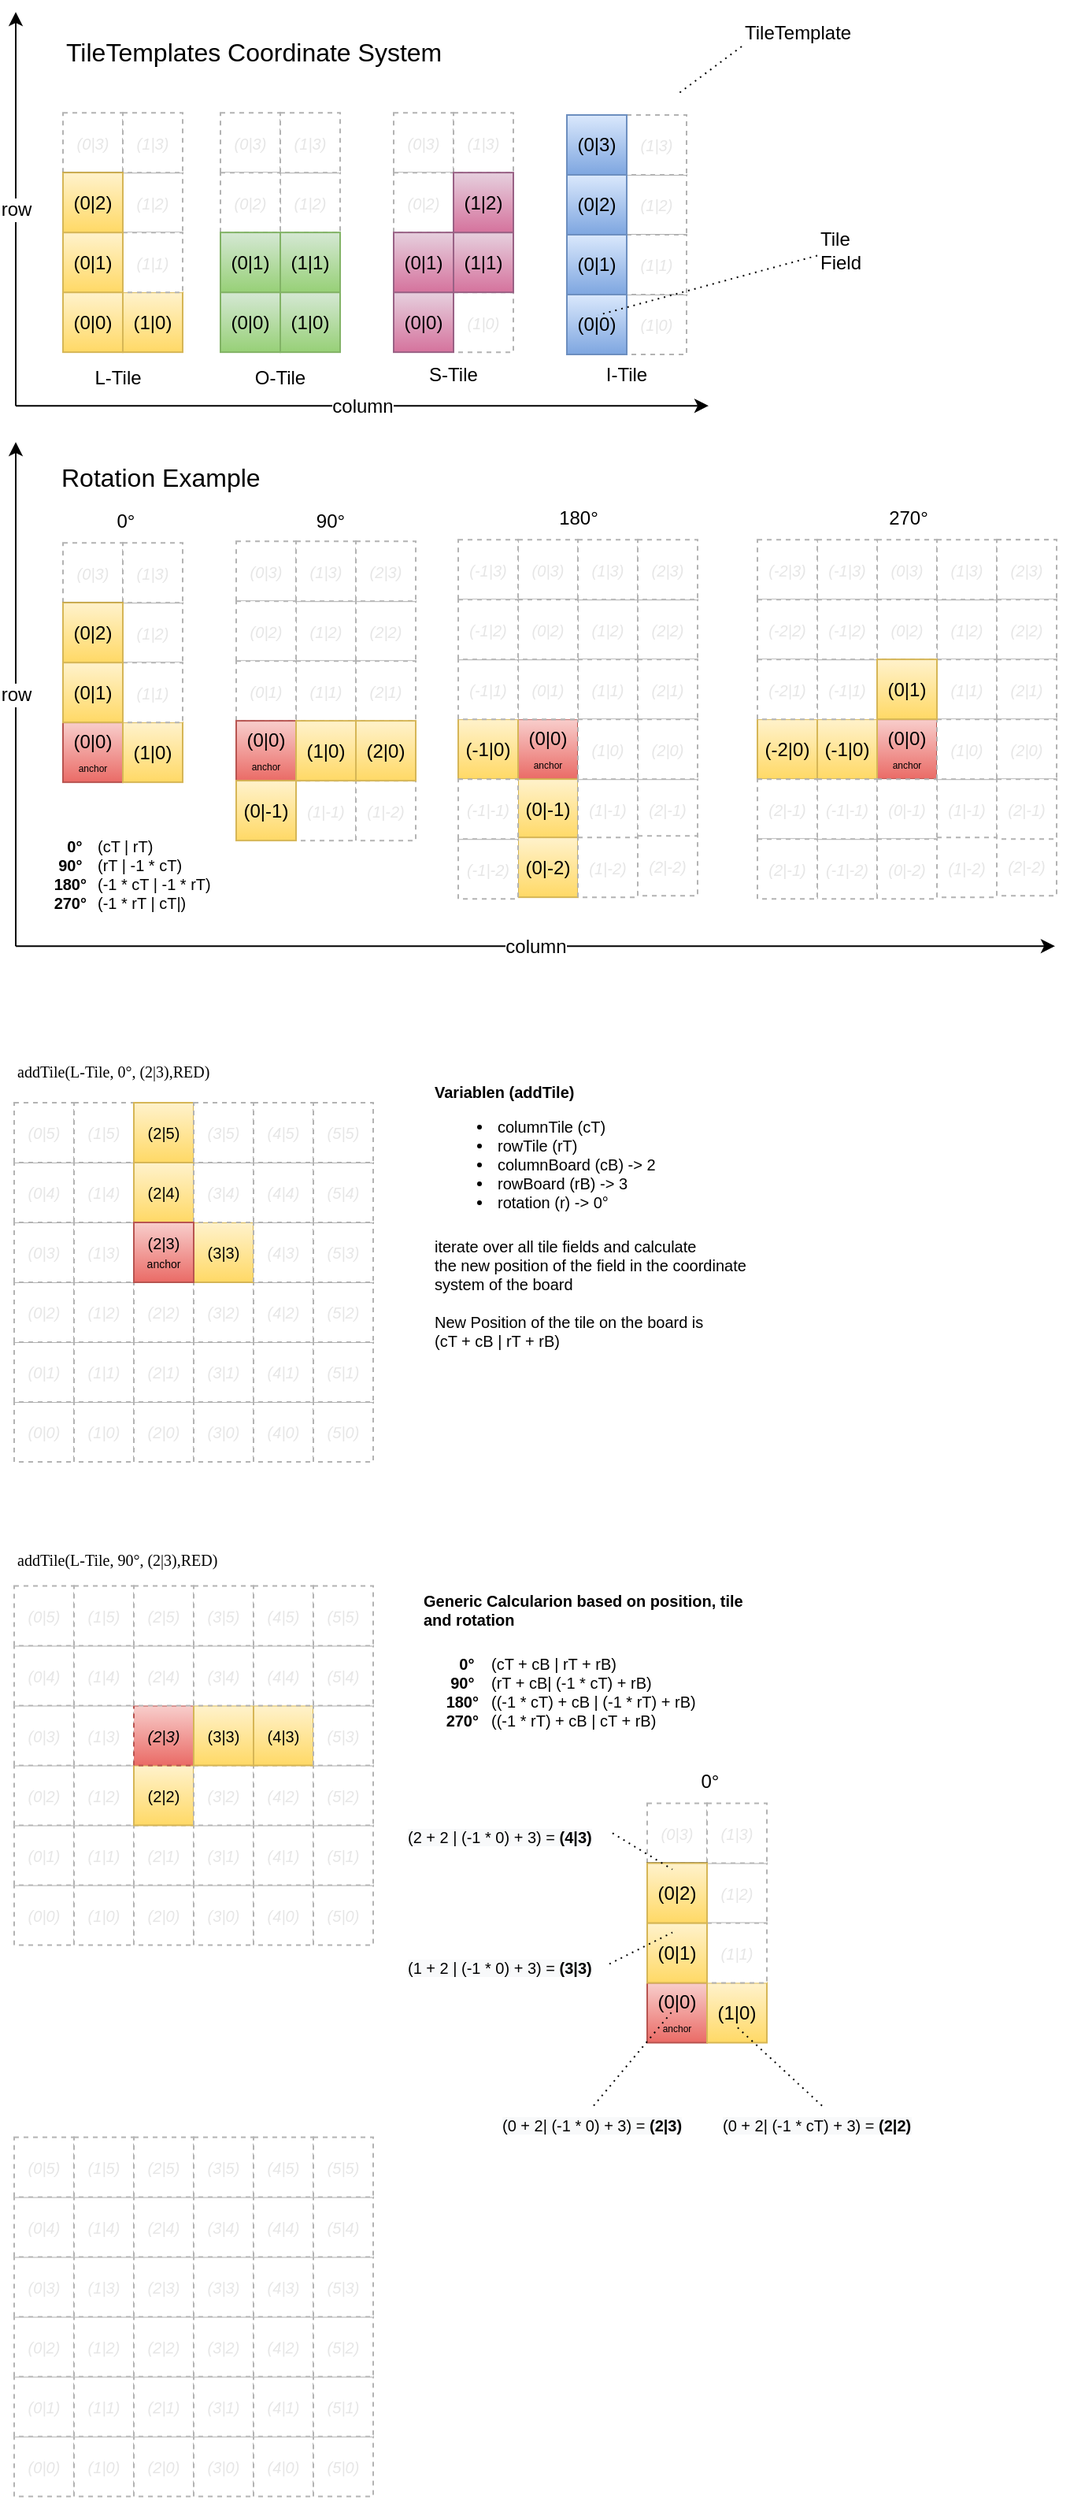 <mxfile version="18.0.3" type="github">
  <diagram id="vduSAq1UqD18SvswGxO_" name="Page-1">
    <mxGraphModel dx="866" dy="1452" grid="1" gridSize="10" guides="1" tooltips="1" connect="1" arrows="1" fold="1" page="1" pageScale="1" pageWidth="827" pageHeight="1169" math="0" shadow="0">
      <root>
        <mxCell id="0" />
        <mxCell id="1" parent="0" />
        <mxCell id="d1TsrUusoKjAXNjvLQ9p-1" value="(0|3)" style="whiteSpace=wrap;html=1;aspect=fixed;fontSize=10;dashed=1;fontStyle=2;strokeColor=#B3B3B3;fontColor=#E6E6E6;" vertex="1" parent="1">
          <mxGeometry x="1941" y="131.57" width="38" height="38" as="geometry" />
        </mxCell>
        <mxCell id="d1TsrUusoKjAXNjvLQ9p-2" value="(1|3)" style="whiteSpace=wrap;html=1;aspect=fixed;fontSize=10;dashed=1;fontStyle=2;strokeColor=#B3B3B3;fontColor=#E6E6E6;" vertex="1" parent="1">
          <mxGeometry x="1979" y="131.57" width="38" height="38" as="geometry" />
        </mxCell>
        <mxCell id="d1TsrUusoKjAXNjvLQ9p-3" value="(0|2)" style="whiteSpace=wrap;html=1;aspect=fixed;fontSize=10;dashed=1;fontStyle=2;strokeColor=#B3B3B3;fontColor=#E6E6E6;" vertex="1" parent="1">
          <mxGeometry x="1941" y="169.57" width="38" height="38" as="geometry" />
        </mxCell>
        <mxCell id="d1TsrUusoKjAXNjvLQ9p-4" value="&lt;font style=&quot;font-size: 12px;&quot;&gt;(0|0)&lt;/font&gt;" style="whiteSpace=wrap;html=1;aspect=fixed;fontSize=12;horizontal=1;verticalAlign=middle;fillColor=#fff2cc;strokeColor=#d6b656;gradientColor=#ffd966;" vertex="1" parent="1">
          <mxGeometry x="1731" y="245.57" width="38" height="38" as="geometry" />
        </mxCell>
        <mxCell id="d1TsrUusoKjAXNjvLQ9p-5" value="&lt;span style=&quot;font-size: 12px;&quot;&gt;(1|0)&lt;/span&gt;" style="whiteSpace=wrap;html=1;aspect=fixed;fontSize=12;fillColor=#fff2cc;strokeColor=#d6b656;gradientColor=#ffd966;" vertex="1" parent="1">
          <mxGeometry x="1769" y="245.57" width="38" height="38" as="geometry" />
        </mxCell>
        <mxCell id="d1TsrUusoKjAXNjvLQ9p-6" value="TileTemplates Coordinate System" style="text;html=1;strokeColor=none;fillColor=none;align=left;verticalAlign=middle;whiteSpace=wrap;rounded=0;fontSize=16;" vertex="1" parent="1">
          <mxGeometry x="1731" y="77.57" width="264" height="30" as="geometry" />
        </mxCell>
        <mxCell id="d1TsrUusoKjAXNjvLQ9p-7" value="row" style="endArrow=classic;html=1;rounded=0;fontSize=12;elbow=vertical;jumpStyle=gap;jumpSize=15;" edge="1" parent="1">
          <mxGeometry width="50" height="50" relative="1" as="geometry">
            <mxPoint x="1701" y="317.57" as="sourcePoint" />
            <mxPoint x="1701" y="67.57" as="targetPoint" />
          </mxGeometry>
        </mxCell>
        <mxCell id="d1TsrUusoKjAXNjvLQ9p-8" value="column" style="endArrow=classic;html=1;rounded=0;fontSize=12;elbow=vertical;jumpStyle=gap;jumpSize=15;" edge="1" parent="1">
          <mxGeometry width="50" height="50" relative="1" as="geometry">
            <mxPoint x="1701" y="317.57" as="sourcePoint" />
            <mxPoint x="2141" y="317.57" as="targetPoint" />
          </mxGeometry>
        </mxCell>
        <mxCell id="d1TsrUusoKjAXNjvLQ9p-9" value="(1|2)" style="whiteSpace=wrap;html=1;aspect=fixed;fontSize=10;dashed=1;fontStyle=2;strokeColor=#B3B3B3;fontColor=#E6E6E6;" vertex="1" parent="1">
          <mxGeometry x="1769" y="169.57" width="38" height="38" as="geometry" />
        </mxCell>
        <mxCell id="d1TsrUusoKjAXNjvLQ9p-10" value="(1|1)" style="whiteSpace=wrap;html=1;aspect=fixed;fontSize=10;dashed=1;fontStyle=2;strokeColor=#B3B3B3;fontColor=#E6E6E6;" vertex="1" parent="1">
          <mxGeometry x="1769" y="207.57" width="38" height="38" as="geometry" />
        </mxCell>
        <mxCell id="d1TsrUusoKjAXNjvLQ9p-11" value="(0|3)" style="whiteSpace=wrap;html=1;aspect=fixed;fontSize=10;dashed=1;fontStyle=2;strokeColor=#B3B3B3;fontColor=#E6E6E6;" vertex="1" parent="1">
          <mxGeometry x="1731" y="131.57" width="38" height="38" as="geometry" />
        </mxCell>
        <mxCell id="d1TsrUusoKjAXNjvLQ9p-12" value="(1|3)" style="whiteSpace=wrap;html=1;aspect=fixed;fontSize=10;dashed=1;fontStyle=2;strokeColor=#B3B3B3;fontColor=#E6E6E6;" vertex="1" parent="1">
          <mxGeometry x="1769" y="131.57" width="38" height="38" as="geometry" />
        </mxCell>
        <mxCell id="d1TsrUusoKjAXNjvLQ9p-13" value="(0|2)" style="whiteSpace=wrap;html=1;aspect=fixed;fontSize=12;" vertex="1" parent="1">
          <mxGeometry x="1731" y="169.57" width="38" height="38" as="geometry" />
        </mxCell>
        <mxCell id="d1TsrUusoKjAXNjvLQ9p-14" value="(0|1)" style="whiteSpace=wrap;html=1;aspect=fixed;fontSize=12;fillColor=#fff2cc;strokeColor=#d6b656;gradientColor=#ffd966;" vertex="1" parent="1">
          <mxGeometry x="1731" y="207.57" width="38" height="38" as="geometry" />
        </mxCell>
        <mxCell id="d1TsrUusoKjAXNjvLQ9p-15" value="&lt;font style=&quot;font-size: 12px;&quot;&gt;(0|0)&lt;/font&gt;" style="whiteSpace=wrap;html=1;aspect=fixed;fontSize=12;horizontal=1;verticalAlign=middle;fillColor=#d5e8d4;strokeColor=#82b366;gradientColor=#97d077;" vertex="1" parent="1">
          <mxGeometry x="1831" y="245.57" width="38" height="38" as="geometry" />
        </mxCell>
        <mxCell id="d1TsrUusoKjAXNjvLQ9p-16" value="&lt;span style=&quot;font-size: 12px;&quot;&gt;(1|0)&lt;/span&gt;" style="whiteSpace=wrap;html=1;aspect=fixed;fontSize=12;fillColor=#d5e8d4;strokeColor=#82b366;gradientColor=#97d077;" vertex="1" parent="1">
          <mxGeometry x="1869" y="245.57" width="38" height="38" as="geometry" />
        </mxCell>
        <mxCell id="d1TsrUusoKjAXNjvLQ9p-17" value="(1|2)" style="whiteSpace=wrap;html=1;aspect=fixed;fontSize=10;dashed=1;fontStyle=2;strokeColor=#B3B3B3;fontColor=#E6E6E6;" vertex="1" parent="1">
          <mxGeometry x="1869" y="169.57" width="38" height="38" as="geometry" />
        </mxCell>
        <mxCell id="d1TsrUusoKjAXNjvLQ9p-18" value="(0|3)" style="whiteSpace=wrap;html=1;aspect=fixed;fontSize=10;dashed=1;fontStyle=2;strokeColor=#B3B3B3;fontColor=#E6E6E6;" vertex="1" parent="1">
          <mxGeometry x="1831" y="131.57" width="38" height="38" as="geometry" />
        </mxCell>
        <mxCell id="d1TsrUusoKjAXNjvLQ9p-19" value="(1|3)" style="whiteSpace=wrap;html=1;aspect=fixed;fontSize=10;dashed=1;fontStyle=2;strokeColor=#B3B3B3;fontColor=#E6E6E6;" vertex="1" parent="1">
          <mxGeometry x="1869" y="131.57" width="38" height="38" as="geometry" />
        </mxCell>
        <mxCell id="d1TsrUusoKjAXNjvLQ9p-20" value="(0|2)" style="whiteSpace=wrap;html=1;aspect=fixed;fontSize=10;dashed=1;fontStyle=2;strokeColor=#B3B3B3;fontColor=#E6E6E6;" vertex="1" parent="1">
          <mxGeometry x="1831" y="169.57" width="38" height="38" as="geometry" />
        </mxCell>
        <mxCell id="d1TsrUusoKjAXNjvLQ9p-21" value="&lt;span style=&quot;font-size: 12px;&quot;&gt;(1|1)&lt;/span&gt;" style="whiteSpace=wrap;html=1;aspect=fixed;fontSize=12;fillColor=#d5e8d4;strokeColor=#82b366;gradientColor=#97d077;" vertex="1" parent="1">
          <mxGeometry x="1869" y="207.57" width="38" height="38" as="geometry" />
        </mxCell>
        <mxCell id="d1TsrUusoKjAXNjvLQ9p-22" value="(0|1)" style="whiteSpace=wrap;html=1;aspect=fixed;fontSize=12;fillColor=#d5e8d4;strokeColor=#82b366;gradientColor=#97d077;" vertex="1" parent="1">
          <mxGeometry x="1831" y="207.57" width="38" height="38" as="geometry" />
        </mxCell>
        <mxCell id="d1TsrUusoKjAXNjvLQ9p-23" value="(1|0)" style="whiteSpace=wrap;html=1;aspect=fixed;fontSize=10;dashed=1;fontStyle=2;strokeColor=#B3B3B3;fontColor=#E6E6E6;" vertex="1" parent="1">
          <mxGeometry x="1979" y="245.57" width="38" height="38" as="geometry" />
        </mxCell>
        <mxCell id="d1TsrUusoKjAXNjvLQ9p-24" value="(0|2)" style="whiteSpace=wrap;html=1;aspect=fixed;fontSize=12;fillColor=#fff2cc;strokeColor=#d6b656;gradientColor=#ffd966;" vertex="1" parent="1">
          <mxGeometry x="1731" y="169.57" width="38" height="38" as="geometry" />
        </mxCell>
        <mxCell id="d1TsrUusoKjAXNjvLQ9p-25" value="&lt;font style=&quot;font-size: 12px;&quot;&gt;(0|0)&lt;/font&gt;" style="whiteSpace=wrap;html=1;aspect=fixed;fontSize=12;horizontal=1;verticalAlign=middle;fillColor=#e6d0de;strokeColor=#996185;gradientColor=#d5739d;" vertex="1" parent="1">
          <mxGeometry x="1941" y="245.57" width="38" height="38" as="geometry" />
        </mxCell>
        <mxCell id="d1TsrUusoKjAXNjvLQ9p-26" value="&lt;span style=&quot;font-size: 12px;&quot;&gt;(1|1)&lt;/span&gt;" style="whiteSpace=wrap;html=1;aspect=fixed;fontSize=12;fillColor=#e6d0de;strokeColor=#996185;gradientColor=#d5739d;" vertex="1" parent="1">
          <mxGeometry x="1979" y="207.57" width="38" height="38" as="geometry" />
        </mxCell>
        <mxCell id="d1TsrUusoKjAXNjvLQ9p-27" value="(0|1)" style="whiteSpace=wrap;html=1;aspect=fixed;fontSize=12;fillColor=#e6d0de;strokeColor=#996185;gradientColor=#d5739d;" vertex="1" parent="1">
          <mxGeometry x="1941" y="207.57" width="38" height="38" as="geometry" />
        </mxCell>
        <mxCell id="d1TsrUusoKjAXNjvLQ9p-28" value="&lt;span style=&quot;font-size: 12px;&quot;&gt;(1|2)&lt;/span&gt;" style="whiteSpace=wrap;html=1;aspect=fixed;fontSize=12;fillColor=#e6d0de;strokeColor=#996185;gradientColor=#d5739d;" vertex="1" parent="1">
          <mxGeometry x="1979" y="169.57" width="38" height="38" as="geometry" />
        </mxCell>
        <mxCell id="d1TsrUusoKjAXNjvLQ9p-29" value="(1|2)" style="whiteSpace=wrap;html=1;aspect=fixed;fontSize=10;dashed=1;fontStyle=2;strokeColor=#B3B3B3;fontColor=#E6E6E6;" vertex="1" parent="1">
          <mxGeometry x="2089" y="171" width="38" height="38" as="geometry" />
        </mxCell>
        <mxCell id="d1TsrUusoKjAXNjvLQ9p-30" value="(1|3)" style="whiteSpace=wrap;html=1;aspect=fixed;fontSize=10;dashed=1;fontStyle=2;strokeColor=#B3B3B3;fontColor=#E6E6E6;" vertex="1" parent="1">
          <mxGeometry x="2089" y="133" width="38" height="38" as="geometry" />
        </mxCell>
        <mxCell id="d1TsrUusoKjAXNjvLQ9p-31" value="(1|0)" style="whiteSpace=wrap;html=1;aspect=fixed;fontSize=10;dashed=1;fontStyle=2;strokeColor=#B3B3B3;fontColor=#E6E6E6;" vertex="1" parent="1">
          <mxGeometry x="2089" y="247" width="38" height="38" as="geometry" />
        </mxCell>
        <mxCell id="d1TsrUusoKjAXNjvLQ9p-32" value="(1|1)" style="whiteSpace=wrap;html=1;aspect=fixed;fontSize=10;dashed=1;fontStyle=2;strokeColor=#B3B3B3;fontColor=#E6E6E6;" vertex="1" parent="1">
          <mxGeometry x="2089" y="209" width="38" height="38" as="geometry" />
        </mxCell>
        <mxCell id="d1TsrUusoKjAXNjvLQ9p-33" value="&lt;font style=&quot;font-size: 12px;&quot;&gt;(0|0)&lt;/font&gt;" style="whiteSpace=wrap;html=1;aspect=fixed;fontSize=12;horizontal=1;verticalAlign=middle;fillColor=#dae8fc;strokeColor=#6c8ebf;gradientColor=#7ea6e0;" vertex="1" parent="1">
          <mxGeometry x="2051" y="247" width="38" height="38" as="geometry" />
        </mxCell>
        <mxCell id="d1TsrUusoKjAXNjvLQ9p-34" value="(0|1)" style="whiteSpace=wrap;html=1;aspect=fixed;fontSize=12;fillColor=#dae8fc;strokeColor=#6c8ebf;gradientColor=#7ea6e0;" vertex="1" parent="1">
          <mxGeometry x="2051" y="209" width="38" height="38" as="geometry" />
        </mxCell>
        <mxCell id="d1TsrUusoKjAXNjvLQ9p-35" value="(0|2)" style="whiteSpace=wrap;html=1;aspect=fixed;fontSize=12;fillColor=#dae8fc;strokeColor=#6c8ebf;gradientColor=#7ea6e0;" vertex="1" parent="1">
          <mxGeometry x="2051" y="171" width="38" height="38" as="geometry" />
        </mxCell>
        <mxCell id="d1TsrUusoKjAXNjvLQ9p-36" value="(0|3)" style="whiteSpace=wrap;html=1;aspect=fixed;fontSize=12;fillColor=#dae8fc;strokeColor=#6c8ebf;gradientColor=#7ea6e0;" vertex="1" parent="1">
          <mxGeometry x="2051" y="133" width="38" height="38" as="geometry" />
        </mxCell>
        <mxCell id="d1TsrUusoKjAXNjvLQ9p-37" value="&lt;font style=&quot;&quot;&gt;(0|0)&lt;br&gt;&lt;font style=&quot;font-size: 6px;&quot;&gt;anchor&lt;/font&gt;&lt;br&gt;&lt;/font&gt;" style="whiteSpace=wrap;html=1;aspect=fixed;fontSize=12;horizontal=1;verticalAlign=middle;fillColor=#f8cecc;strokeColor=#b85450;gradientColor=#ea6b66;" vertex="1" parent="1">
          <mxGeometry x="1731" y="518.57" width="38" height="38" as="geometry" />
        </mxCell>
        <mxCell id="d1TsrUusoKjAXNjvLQ9p-38" value="&lt;span style=&quot;font-size: 12px;&quot;&gt;(1|0)&lt;/span&gt;" style="whiteSpace=wrap;html=1;aspect=fixed;fontSize=12;fillColor=#fff2cc;strokeColor=#d6b656;gradientColor=#ffd966;" vertex="1" parent="1">
          <mxGeometry x="1769" y="518.57" width="38" height="38" as="geometry" />
        </mxCell>
        <mxCell id="d1TsrUusoKjAXNjvLQ9p-39" value="Rotation Example" style="text;html=1;strokeColor=none;fillColor=none;align=left;verticalAlign=middle;whiteSpace=wrap;rounded=0;fontSize=16;" vertex="1" parent="1">
          <mxGeometry x="1728" y="347.57" width="264" height="30" as="geometry" />
        </mxCell>
        <mxCell id="d1TsrUusoKjAXNjvLQ9p-40" value="row" style="endArrow=classic;html=1;rounded=0;fontSize=12;elbow=vertical;jumpStyle=gap;jumpSize=15;" edge="1" parent="1">
          <mxGeometry width="50" height="50" relative="1" as="geometry">
            <mxPoint x="1701" y="660.57" as="sourcePoint" />
            <mxPoint x="1701" y="340.57" as="targetPoint" />
          </mxGeometry>
        </mxCell>
        <mxCell id="d1TsrUusoKjAXNjvLQ9p-41" value="column" style="endArrow=classic;html=1;rounded=0;fontSize=12;elbow=vertical;jumpStyle=gap;jumpSize=15;" edge="1" parent="1">
          <mxGeometry width="50" height="50" relative="1" as="geometry">
            <mxPoint x="1701" y="660.57" as="sourcePoint" />
            <mxPoint x="2361" y="660.57" as="targetPoint" />
          </mxGeometry>
        </mxCell>
        <mxCell id="d1TsrUusoKjAXNjvLQ9p-42" value="(1|2)" style="whiteSpace=wrap;html=1;aspect=fixed;fontSize=10;dashed=1;fontStyle=2;strokeColor=#B3B3B3;fontColor=#E6E6E6;" vertex="1" parent="1">
          <mxGeometry x="1769" y="442.57" width="38" height="38" as="geometry" />
        </mxCell>
        <mxCell id="d1TsrUusoKjAXNjvLQ9p-43" value="(1|1)" style="whiteSpace=wrap;html=1;aspect=fixed;fontSize=10;dashed=1;fontStyle=2;strokeColor=#B3B3B3;fontColor=#E6E6E6;" vertex="1" parent="1">
          <mxGeometry x="1769" y="480.57" width="38" height="38" as="geometry" />
        </mxCell>
        <mxCell id="d1TsrUusoKjAXNjvLQ9p-44" value="(0|3)" style="whiteSpace=wrap;html=1;aspect=fixed;fontSize=10;dashed=1;fontStyle=2;strokeColor=#B3B3B3;fontColor=#E6E6E6;" vertex="1" parent="1">
          <mxGeometry x="1731" y="404.57" width="38" height="38" as="geometry" />
        </mxCell>
        <mxCell id="d1TsrUusoKjAXNjvLQ9p-45" value="(1|3)" style="whiteSpace=wrap;html=1;aspect=fixed;fontSize=10;dashed=1;fontStyle=2;strokeColor=#B3B3B3;fontColor=#E6E6E6;" vertex="1" parent="1">
          <mxGeometry x="1769" y="404.57" width="38" height="38" as="geometry" />
        </mxCell>
        <mxCell id="d1TsrUusoKjAXNjvLQ9p-46" value="(0|2)" style="whiteSpace=wrap;html=1;aspect=fixed;fontSize=12;" vertex="1" parent="1">
          <mxGeometry x="1731" y="442.57" width="38" height="38" as="geometry" />
        </mxCell>
        <mxCell id="d1TsrUusoKjAXNjvLQ9p-47" value="(0|1)" style="whiteSpace=wrap;html=1;aspect=fixed;fontSize=12;fillColor=#fff2cc;strokeColor=#d6b656;gradientColor=#ffd966;" vertex="1" parent="1">
          <mxGeometry x="1731" y="480.57" width="38" height="38" as="geometry" />
        </mxCell>
        <mxCell id="d1TsrUusoKjAXNjvLQ9p-48" value="(0|2)" style="whiteSpace=wrap;html=1;aspect=fixed;fontSize=12;fillColor=#fff2cc;strokeColor=#d6b656;gradientColor=#ffd966;" vertex="1" parent="1">
          <mxGeometry x="1731" y="442.57" width="38" height="38" as="geometry" />
        </mxCell>
        <mxCell id="d1TsrUusoKjAXNjvLQ9p-49" value="0°" style="text;html=1;strokeColor=none;fillColor=none;align=center;verticalAlign=middle;whiteSpace=wrap;rounded=0;fontSize=12;" vertex="1" parent="1">
          <mxGeometry x="1751" y="380.57" width="40" height="20" as="geometry" />
        </mxCell>
        <mxCell id="d1TsrUusoKjAXNjvLQ9p-50" value="(1|2)" style="whiteSpace=wrap;html=1;aspect=fixed;fontSize=10;dashed=1;fontStyle=2;strokeColor=#B3B3B3;fontColor=#E6E6E6;" vertex="1" parent="1">
          <mxGeometry x="1879" y="441.57" width="38" height="38" as="geometry" />
        </mxCell>
        <mxCell id="d1TsrUusoKjAXNjvLQ9p-51" value="(1|1)" style="whiteSpace=wrap;html=1;aspect=fixed;fontSize=10;dashed=1;fontStyle=2;strokeColor=#B3B3B3;fontColor=#E6E6E6;" vertex="1" parent="1">
          <mxGeometry x="1879" y="479.57" width="38" height="38" as="geometry" />
        </mxCell>
        <mxCell id="d1TsrUusoKjAXNjvLQ9p-52" value="(0|3)" style="whiteSpace=wrap;html=1;aspect=fixed;fontSize=10;dashed=1;fontStyle=2;strokeColor=#B3B3B3;fontColor=#E6E6E6;" vertex="1" parent="1">
          <mxGeometry x="1841" y="403.57" width="38" height="38" as="geometry" />
        </mxCell>
        <mxCell id="d1TsrUusoKjAXNjvLQ9p-53" value="(1|3)" style="whiteSpace=wrap;html=1;aspect=fixed;fontSize=10;dashed=1;fontStyle=2;strokeColor=#B3B3B3;fontColor=#E6E6E6;" vertex="1" parent="1">
          <mxGeometry x="1879" y="403.57" width="38" height="38" as="geometry" />
        </mxCell>
        <mxCell id="d1TsrUusoKjAXNjvLQ9p-54" value="90°" style="text;html=1;strokeColor=none;fillColor=none;align=center;verticalAlign=middle;whiteSpace=wrap;rounded=0;fontSize=12;" vertex="1" parent="1">
          <mxGeometry x="1851" y="380.57" width="100" height="20" as="geometry" />
        </mxCell>
        <mxCell id="d1TsrUusoKjAXNjvLQ9p-55" value="(0|2)" style="whiteSpace=wrap;html=1;aspect=fixed;fontSize=10;dashed=1;fontStyle=2;strokeColor=#B3B3B3;fontColor=#E6E6E6;" vertex="1" parent="1">
          <mxGeometry x="1841" y="441.57" width="38" height="38" as="geometry" />
        </mxCell>
        <mxCell id="d1TsrUusoKjAXNjvLQ9p-56" value="(0|1)" style="whiteSpace=wrap;html=1;aspect=fixed;fontSize=10;dashed=1;fontStyle=2;strokeColor=#B3B3B3;fontColor=#E6E6E6;" vertex="1" parent="1">
          <mxGeometry x="1841" y="479.57" width="38" height="38" as="geometry" />
        </mxCell>
        <mxCell id="d1TsrUusoKjAXNjvLQ9p-57" value="(1|-1)" style="whiteSpace=wrap;html=1;aspect=fixed;fontSize=10;dashed=1;fontStyle=2;strokeColor=#B3B3B3;fontColor=#E6E6E6;" vertex="1" parent="1">
          <mxGeometry x="1879" y="555.57" width="38" height="38" as="geometry" />
        </mxCell>
        <mxCell id="d1TsrUusoKjAXNjvLQ9p-58" value="(1|-2)" style="whiteSpace=wrap;html=1;aspect=fixed;fontSize=10;dashed=1;fontStyle=2;strokeColor=#B3B3B3;fontColor=#E6E6E6;" vertex="1" parent="1">
          <mxGeometry x="1917" y="555.57" width="38" height="38" as="geometry" />
        </mxCell>
        <mxCell id="d1TsrUusoKjAXNjvLQ9p-59" value="(2|2)" style="whiteSpace=wrap;html=1;aspect=fixed;fontSize=10;dashed=1;fontStyle=2;strokeColor=#B3B3B3;fontColor=#E6E6E6;" vertex="1" parent="1">
          <mxGeometry x="1917" y="441.57" width="38" height="38" as="geometry" />
        </mxCell>
        <mxCell id="d1TsrUusoKjAXNjvLQ9p-60" value="(2|1)" style="whiteSpace=wrap;html=1;aspect=fixed;fontSize=10;dashed=1;fontStyle=2;strokeColor=#B3B3B3;fontColor=#E6E6E6;" vertex="1" parent="1">
          <mxGeometry x="1917" y="479.57" width="38" height="38" as="geometry" />
        </mxCell>
        <mxCell id="d1TsrUusoKjAXNjvLQ9p-61" value="(2|3)" style="whiteSpace=wrap;html=1;aspect=fixed;fontSize=10;dashed=1;fontStyle=2;strokeColor=#B3B3B3;fontColor=#E6E6E6;" vertex="1" parent="1">
          <mxGeometry x="1917" y="403.57" width="38" height="38" as="geometry" />
        </mxCell>
        <mxCell id="d1TsrUusoKjAXNjvLQ9p-62" value="&lt;font style=&quot;&quot;&gt;(0|0)&lt;br&gt;&lt;font style=&quot;font-size: 6px;&quot;&gt;anchor&lt;/font&gt;&lt;br&gt;&lt;/font&gt;" style="whiteSpace=wrap;html=1;aspect=fixed;fontSize=12;horizontal=1;verticalAlign=middle;fillColor=#f8cecc;strokeColor=#b85450;gradientColor=#ea6b66;" vertex="1" parent="1">
          <mxGeometry x="2020" y="516.57" width="38" height="38" as="geometry" />
        </mxCell>
        <mxCell id="d1TsrUusoKjAXNjvLQ9p-63" value="&lt;span style=&quot;font-size: 12px;&quot;&gt;(0|-1)&lt;/span&gt;" style="whiteSpace=wrap;html=1;aspect=fixed;fontSize=12;fillColor=#fff2cc;strokeColor=#d6b656;gradientColor=#ffd966;" vertex="1" parent="1">
          <mxGeometry x="2020" y="554.57" width="38" height="38" as="geometry" />
        </mxCell>
        <mxCell id="d1TsrUusoKjAXNjvLQ9p-64" value="(1|2)" style="whiteSpace=wrap;html=1;aspect=fixed;fontSize=10;dashed=1;fontStyle=2;strokeColor=#B3B3B3;fontColor=#E6E6E6;" vertex="1" parent="1">
          <mxGeometry x="2058" y="440.57" width="38" height="38" as="geometry" />
        </mxCell>
        <mxCell id="d1TsrUusoKjAXNjvLQ9p-65" value="(1|1)" style="whiteSpace=wrap;html=1;aspect=fixed;fontSize=10;dashed=1;fontStyle=2;strokeColor=#B3B3B3;fontColor=#E6E6E6;" vertex="1" parent="1">
          <mxGeometry x="2058" y="478.57" width="38" height="38" as="geometry" />
        </mxCell>
        <mxCell id="d1TsrUusoKjAXNjvLQ9p-66" value="(0|3)" style="whiteSpace=wrap;html=1;aspect=fixed;fontSize=10;dashed=1;fontStyle=2;strokeColor=#B3B3B3;fontColor=#E6E6E6;" vertex="1" parent="1">
          <mxGeometry x="2020" y="402.57" width="38" height="38" as="geometry" />
        </mxCell>
        <mxCell id="d1TsrUusoKjAXNjvLQ9p-67" value="(1|3)" style="whiteSpace=wrap;html=1;aspect=fixed;fontSize=10;dashed=1;fontStyle=2;strokeColor=#B3B3B3;fontColor=#E6E6E6;" vertex="1" parent="1">
          <mxGeometry x="2058" y="402.57" width="38" height="38" as="geometry" />
        </mxCell>
        <mxCell id="d1TsrUusoKjAXNjvLQ9p-68" value="(0|-2)" style="whiteSpace=wrap;html=1;aspect=fixed;fontSize=12;fillColor=#fff2cc;strokeColor=#d6b656;gradientColor=#ffd966;" vertex="1" parent="1">
          <mxGeometry x="2020" y="591.57" width="38" height="38" as="geometry" />
        </mxCell>
        <mxCell id="d1TsrUusoKjAXNjvLQ9p-69" value="(0|2)" style="whiteSpace=wrap;html=1;aspect=fixed;fontSize=10;dashed=1;fontStyle=2;strokeColor=#B3B3B3;fontColor=#E6E6E6;" vertex="1" parent="1">
          <mxGeometry x="2020" y="440.57" width="38" height="38" as="geometry" />
        </mxCell>
        <mxCell id="d1TsrUusoKjAXNjvLQ9p-70" value="(0|1)" style="whiteSpace=wrap;html=1;aspect=fixed;fontSize=10;dashed=1;fontStyle=2;strokeColor=#B3B3B3;fontColor=#E6E6E6;" vertex="1" parent="1">
          <mxGeometry x="2020" y="478.57" width="38" height="38" as="geometry" />
        </mxCell>
        <mxCell id="d1TsrUusoKjAXNjvLQ9p-71" value="(1|-1)" style="whiteSpace=wrap;html=1;aspect=fixed;fontSize=10;dashed=1;fontStyle=2;strokeColor=#B3B3B3;fontColor=#E6E6E6;" vertex="1" parent="1">
          <mxGeometry x="2058" y="554.57" width="38" height="38" as="geometry" />
        </mxCell>
        <mxCell id="d1TsrUusoKjAXNjvLQ9p-72" value="(2|-1)" style="whiteSpace=wrap;html=1;aspect=fixed;fontSize=10;dashed=1;fontStyle=2;strokeColor=#B3B3B3;fontColor=#E6E6E6;" vertex="1" parent="1">
          <mxGeometry x="2096" y="554.57" width="38" height="38" as="geometry" />
        </mxCell>
        <mxCell id="d1TsrUusoKjAXNjvLQ9p-73" value="(2|2)" style="whiteSpace=wrap;html=1;aspect=fixed;fontSize=10;dashed=1;fontStyle=2;strokeColor=#B3B3B3;fontColor=#E6E6E6;" vertex="1" parent="1">
          <mxGeometry x="2096" y="440.57" width="38" height="38" as="geometry" />
        </mxCell>
        <mxCell id="d1TsrUusoKjAXNjvLQ9p-74" value="(2|1)" style="whiteSpace=wrap;html=1;aspect=fixed;fontSize=10;dashed=1;fontStyle=2;strokeColor=#B3B3B3;fontColor=#E6E6E6;" vertex="1" parent="1">
          <mxGeometry x="2096" y="478.57" width="38" height="38" as="geometry" />
        </mxCell>
        <mxCell id="d1TsrUusoKjAXNjvLQ9p-75" value="(2|3)" style="whiteSpace=wrap;html=1;aspect=fixed;fontSize=10;dashed=1;fontStyle=2;strokeColor=#B3B3B3;fontColor=#E6E6E6;" vertex="1" parent="1">
          <mxGeometry x="2096" y="402.57" width="38" height="38" as="geometry" />
        </mxCell>
        <mxCell id="d1TsrUusoKjAXNjvLQ9p-76" value="180°" style="text;html=1;strokeColor=none;fillColor=none;align=center;verticalAlign=middle;whiteSpace=wrap;rounded=0;fontSize=12;" vertex="1" parent="1">
          <mxGeometry x="1990" y="378.57" width="137" height="20" as="geometry" />
        </mxCell>
        <mxCell id="d1TsrUusoKjAXNjvLQ9p-77" value="&lt;span style=&quot;font-size: 12px;&quot;&gt;(-1|0)&lt;/span&gt;" style="whiteSpace=wrap;html=1;aspect=fixed;fontSize=12;fillColor=#fff2cc;strokeColor=#d6b656;gradientColor=#ffd966;" vertex="1" parent="1">
          <mxGeometry x="1982" y="516.57" width="38" height="38" as="geometry" />
        </mxCell>
        <mxCell id="d1TsrUusoKjAXNjvLQ9p-78" value="&lt;font style=&quot;&quot;&gt;(0|0)&lt;br&gt;&lt;font style=&quot;font-size: 6px;&quot;&gt;anchor&lt;/font&gt;&lt;br&gt;&lt;/font&gt;" style="whiteSpace=wrap;html=1;aspect=fixed;fontSize=12;horizontal=1;verticalAlign=middle;fillColor=#f8cecc;strokeColor=#b85450;gradientColor=#ea6b66;" vertex="1" parent="1">
          <mxGeometry x="1841" y="517.57" width="38" height="38" as="geometry" />
        </mxCell>
        <mxCell id="d1TsrUusoKjAXNjvLQ9p-79" value="&lt;span style=&quot;font-size: 12px;&quot;&gt;(0|-1)&lt;/span&gt;" style="whiteSpace=wrap;html=1;aspect=fixed;fontSize=12;fillColor=#fff2cc;strokeColor=#d6b656;gradientColor=#ffd966;" vertex="1" parent="1">
          <mxGeometry x="1841" y="555.57" width="38" height="38" as="geometry" />
        </mxCell>
        <mxCell id="d1TsrUusoKjAXNjvLQ9p-80" value="(1|0)" style="whiteSpace=wrap;html=1;aspect=fixed;fontSize=12;fillColor=#fff2cc;strokeColor=#d6b656;gradientColor=#ffd966;" vertex="1" parent="1">
          <mxGeometry x="1879" y="517.57" width="38" height="38" as="geometry" />
        </mxCell>
        <mxCell id="d1TsrUusoKjAXNjvLQ9p-81" value="(2|0)" style="whiteSpace=wrap;html=1;aspect=fixed;fontSize=12;fillColor=#fff2cc;strokeColor=#d6b656;gradientColor=#ffd966;" vertex="1" parent="1">
          <mxGeometry x="1917" y="517.57" width="38" height="38" as="geometry" />
        </mxCell>
        <mxCell id="d1TsrUusoKjAXNjvLQ9p-82" value="(2|0)" style="whiteSpace=wrap;html=1;aspect=fixed;fontSize=10;dashed=1;fontStyle=2;strokeColor=#B3B3B3;fontColor=#E6E6E6;" vertex="1" parent="1">
          <mxGeometry x="2096" y="516.57" width="38" height="38" as="geometry" />
        </mxCell>
        <mxCell id="d1TsrUusoKjAXNjvLQ9p-83" value="(1|0)" style="whiteSpace=wrap;html=1;aspect=fixed;fontSize=10;dashed=1;fontStyle=2;strokeColor=#B3B3B3;fontColor=#E6E6E6;" vertex="1" parent="1">
          <mxGeometry x="2058" y="516.57" width="38" height="38" as="geometry" />
        </mxCell>
        <mxCell id="d1TsrUusoKjAXNjvLQ9p-84" value="(1|-2)" style="whiteSpace=wrap;html=1;aspect=fixed;fontSize=10;dashed=1;fontStyle=2;strokeColor=#B3B3B3;fontColor=#E6E6E6;" vertex="1" parent="1">
          <mxGeometry x="2058" y="591.57" width="38" height="38" as="geometry" />
        </mxCell>
        <mxCell id="d1TsrUusoKjAXNjvLQ9p-85" value="(2|-2)" style="whiteSpace=wrap;html=1;aspect=fixed;fontSize=10;dashed=1;fontStyle=2;strokeColor=#B3B3B3;fontColor=#E6E6E6;" vertex="1" parent="1">
          <mxGeometry x="2096" y="590.57" width="38" height="38" as="geometry" />
        </mxCell>
        <mxCell id="d1TsrUusoKjAXNjvLQ9p-86" value="(0|1)" style="whiteSpace=wrap;html=1;aspect=fixed;fontSize=10;dashed=1;fontStyle=2;strokeColor=#B3B3B3;fontColor=#E6E6E6;" vertex="1" parent="1">
          <mxGeometry x="2020" y="478.57" width="38" height="38" as="geometry" />
        </mxCell>
        <mxCell id="d1TsrUusoKjAXNjvLQ9p-87" value="(0|2)" style="whiteSpace=wrap;html=1;aspect=fixed;fontSize=10;dashed=1;fontStyle=2;strokeColor=#B3B3B3;fontColor=#E6E6E6;" vertex="1" parent="1">
          <mxGeometry x="2020" y="440.57" width="38" height="38" as="geometry" />
        </mxCell>
        <mxCell id="d1TsrUusoKjAXNjvLQ9p-88" value="(-1|3)" style="whiteSpace=wrap;html=1;aspect=fixed;fontSize=10;dashed=1;fontStyle=2;strokeColor=#B3B3B3;fontColor=#E6E6E6;" vertex="1" parent="1">
          <mxGeometry x="1982" y="402.57" width="38" height="38" as="geometry" />
        </mxCell>
        <mxCell id="d1TsrUusoKjAXNjvLQ9p-89" value="(-1|1)" style="whiteSpace=wrap;html=1;aspect=fixed;fontSize=10;dashed=1;fontStyle=2;strokeColor=#B3B3B3;fontColor=#E6E6E6;" vertex="1" parent="1">
          <mxGeometry x="1982" y="478.57" width="38" height="38" as="geometry" />
        </mxCell>
        <mxCell id="d1TsrUusoKjAXNjvLQ9p-90" value="(-1|2)" style="whiteSpace=wrap;html=1;aspect=fixed;fontSize=10;dashed=1;fontStyle=2;strokeColor=#B3B3B3;fontColor=#E6E6E6;" vertex="1" parent="1">
          <mxGeometry x="1982" y="440.57" width="38" height="38" as="geometry" />
        </mxCell>
        <mxCell id="d1TsrUusoKjAXNjvLQ9p-91" value="(-1|-2)" style="whiteSpace=wrap;html=1;aspect=fixed;fontSize=10;dashed=1;fontStyle=2;strokeColor=#B3B3B3;fontColor=#E6E6E6;" vertex="1" parent="1">
          <mxGeometry x="1982" y="592.57" width="38" height="38" as="geometry" />
        </mxCell>
        <mxCell id="d1TsrUusoKjAXNjvLQ9p-92" value="(-1|-1)" style="whiteSpace=wrap;html=1;aspect=fixed;fontSize=10;dashed=1;fontStyle=2;strokeColor=#B3B3B3;fontColor=#E6E6E6;" vertex="1" parent="1">
          <mxGeometry x="1982" y="554.57" width="38" height="38" as="geometry" />
        </mxCell>
        <mxCell id="d1TsrUusoKjAXNjvLQ9p-93" value="&lt;font style=&quot;&quot;&gt;(0|0)&lt;br&gt;&lt;font style=&quot;font-size: 6px;&quot;&gt;anchor&lt;/font&gt;&lt;br&gt;&lt;/font&gt;" style="whiteSpace=wrap;html=1;aspect=fixed;fontSize=12;horizontal=1;verticalAlign=middle;fillColor=#f8cecc;strokeColor=#b85450;gradientColor=#ea6b66;" vertex="1" parent="1">
          <mxGeometry x="2248" y="516.57" width="38" height="38" as="geometry" />
        </mxCell>
        <mxCell id="d1TsrUusoKjAXNjvLQ9p-94" value="(1|2)" style="whiteSpace=wrap;html=1;aspect=fixed;fontSize=10;dashed=1;fontStyle=2;strokeColor=#B3B3B3;fontColor=#E6E6E6;" vertex="1" parent="1">
          <mxGeometry x="2286" y="440.57" width="38" height="38" as="geometry" />
        </mxCell>
        <mxCell id="d1TsrUusoKjAXNjvLQ9p-95" value="(1|1)" style="whiteSpace=wrap;html=1;aspect=fixed;fontSize=10;dashed=1;fontStyle=2;strokeColor=#B3B3B3;fontColor=#E6E6E6;" vertex="1" parent="1">
          <mxGeometry x="2286" y="478.57" width="38" height="38" as="geometry" />
        </mxCell>
        <mxCell id="d1TsrUusoKjAXNjvLQ9p-96" value="(0|3)" style="whiteSpace=wrap;html=1;aspect=fixed;fontSize=10;dashed=1;fontStyle=2;strokeColor=#B3B3B3;fontColor=#E6E6E6;" vertex="1" parent="1">
          <mxGeometry x="2248" y="402.57" width="38" height="38" as="geometry" />
        </mxCell>
        <mxCell id="d1TsrUusoKjAXNjvLQ9p-97" value="(1|3)" style="whiteSpace=wrap;html=1;aspect=fixed;fontSize=10;dashed=1;fontStyle=2;strokeColor=#B3B3B3;fontColor=#E6E6E6;" vertex="1" parent="1">
          <mxGeometry x="2286" y="402.57" width="38" height="38" as="geometry" />
        </mxCell>
        <mxCell id="d1TsrUusoKjAXNjvLQ9p-98" value="(-2|0)" style="whiteSpace=wrap;html=1;aspect=fixed;fontSize=12;fillColor=#fff2cc;strokeColor=#d6b656;gradientColor=#ffd966;" vertex="1" parent="1">
          <mxGeometry x="2172" y="516.57" width="38" height="38" as="geometry" />
        </mxCell>
        <mxCell id="d1TsrUusoKjAXNjvLQ9p-99" value="(0|2)" style="whiteSpace=wrap;html=1;aspect=fixed;fontSize=10;dashed=1;fontStyle=2;strokeColor=#B3B3B3;fontColor=#E6E6E6;" vertex="1" parent="1">
          <mxGeometry x="2248" y="440.57" width="38" height="38" as="geometry" />
        </mxCell>
        <mxCell id="d1TsrUusoKjAXNjvLQ9p-100" value="(1|-1)" style="whiteSpace=wrap;html=1;aspect=fixed;fontSize=10;dashed=1;fontStyle=2;strokeColor=#B3B3B3;fontColor=#E6E6E6;" vertex="1" parent="1">
          <mxGeometry x="2286" y="554.57" width="38" height="38" as="geometry" />
        </mxCell>
        <mxCell id="d1TsrUusoKjAXNjvLQ9p-101" value="(2|-1)" style="whiteSpace=wrap;html=1;aspect=fixed;fontSize=10;dashed=1;fontStyle=2;strokeColor=#B3B3B3;fontColor=#E6E6E6;" vertex="1" parent="1">
          <mxGeometry x="2324" y="554.57" width="38" height="38" as="geometry" />
        </mxCell>
        <mxCell id="d1TsrUusoKjAXNjvLQ9p-102" value="(2|2)" style="whiteSpace=wrap;html=1;aspect=fixed;fontSize=10;dashed=1;fontStyle=2;strokeColor=#B3B3B3;fontColor=#E6E6E6;" vertex="1" parent="1">
          <mxGeometry x="2324" y="440.57" width="38" height="38" as="geometry" />
        </mxCell>
        <mxCell id="d1TsrUusoKjAXNjvLQ9p-103" value="(2|1)" style="whiteSpace=wrap;html=1;aspect=fixed;fontSize=10;dashed=1;fontStyle=2;strokeColor=#B3B3B3;fontColor=#E6E6E6;" vertex="1" parent="1">
          <mxGeometry x="2324" y="478.57" width="38" height="38" as="geometry" />
        </mxCell>
        <mxCell id="d1TsrUusoKjAXNjvLQ9p-104" value="(2|3)" style="whiteSpace=wrap;html=1;aspect=fixed;fontSize=10;dashed=1;fontStyle=2;strokeColor=#B3B3B3;fontColor=#E6E6E6;" vertex="1" parent="1">
          <mxGeometry x="2324" y="402.57" width="38" height="38" as="geometry" />
        </mxCell>
        <mxCell id="d1TsrUusoKjAXNjvLQ9p-105" value="270°" style="text;html=1;strokeColor=none;fillColor=none;align=center;verticalAlign=middle;whiteSpace=wrap;rounded=0;fontSize=12;" vertex="1" parent="1">
          <mxGeometry x="2181" y="378.57" width="174" height="20" as="geometry" />
        </mxCell>
        <mxCell id="d1TsrUusoKjAXNjvLQ9p-106" value="&lt;span style=&quot;font-size: 12px;&quot;&gt;(-1|0)&lt;/span&gt;" style="whiteSpace=wrap;html=1;aspect=fixed;fontSize=12;fillColor=#fff2cc;strokeColor=#d6b656;gradientColor=#ffd966;" vertex="1" parent="1">
          <mxGeometry x="2210" y="516.57" width="38" height="38" as="geometry" />
        </mxCell>
        <mxCell id="d1TsrUusoKjAXNjvLQ9p-107" value="(2|0)" style="whiteSpace=wrap;html=1;aspect=fixed;fontSize=10;dashed=1;fontStyle=2;strokeColor=#B3B3B3;fontColor=#E6E6E6;" vertex="1" parent="1">
          <mxGeometry x="2324" y="516.57" width="38" height="38" as="geometry" />
        </mxCell>
        <mxCell id="d1TsrUusoKjAXNjvLQ9p-108" value="(1|0)" style="whiteSpace=wrap;html=1;aspect=fixed;fontSize=10;dashed=1;fontStyle=2;strokeColor=#B3B3B3;fontColor=#E6E6E6;" vertex="1" parent="1">
          <mxGeometry x="2286" y="516.57" width="38" height="38" as="geometry" />
        </mxCell>
        <mxCell id="d1TsrUusoKjAXNjvLQ9p-109" value="(1|-2)" style="whiteSpace=wrap;html=1;aspect=fixed;fontSize=10;dashed=1;fontStyle=2;strokeColor=#B3B3B3;fontColor=#E6E6E6;" vertex="1" parent="1">
          <mxGeometry x="2286" y="591.57" width="38" height="38" as="geometry" />
        </mxCell>
        <mxCell id="d1TsrUusoKjAXNjvLQ9p-110" value="(2|-2)" style="whiteSpace=wrap;html=1;aspect=fixed;fontSize=10;dashed=1;fontStyle=2;strokeColor=#B3B3B3;fontColor=#E6E6E6;" vertex="1" parent="1">
          <mxGeometry x="2324" y="590.57" width="38" height="38" as="geometry" />
        </mxCell>
        <mxCell id="d1TsrUusoKjAXNjvLQ9p-111" value="(0|2)" style="whiteSpace=wrap;html=1;aspect=fixed;fontSize=10;dashed=1;fontStyle=2;strokeColor=#B3B3B3;fontColor=#E6E6E6;" vertex="1" parent="1">
          <mxGeometry x="2248" y="440.57" width="38" height="38" as="geometry" />
        </mxCell>
        <mxCell id="d1TsrUusoKjAXNjvLQ9p-112" value="(-1|3)" style="whiteSpace=wrap;html=1;aspect=fixed;fontSize=10;dashed=1;fontStyle=2;strokeColor=#B3B3B3;fontColor=#E6E6E6;" vertex="1" parent="1">
          <mxGeometry x="2210" y="402.57" width="38" height="38" as="geometry" />
        </mxCell>
        <mxCell id="d1TsrUusoKjAXNjvLQ9p-113" value="(-1|1)" style="whiteSpace=wrap;html=1;aspect=fixed;fontSize=10;dashed=1;fontStyle=2;strokeColor=#B3B3B3;fontColor=#E6E6E6;" vertex="1" parent="1">
          <mxGeometry x="2210" y="478.57" width="38" height="38" as="geometry" />
        </mxCell>
        <mxCell id="d1TsrUusoKjAXNjvLQ9p-114" value="(-1|2)" style="whiteSpace=wrap;html=1;aspect=fixed;fontSize=10;dashed=1;fontStyle=2;strokeColor=#B3B3B3;fontColor=#E6E6E6;" vertex="1" parent="1">
          <mxGeometry x="2210" y="440.57" width="38" height="38" as="geometry" />
        </mxCell>
        <mxCell id="d1TsrUusoKjAXNjvLQ9p-115" value="(-1|-2)" style="whiteSpace=wrap;html=1;aspect=fixed;fontSize=10;dashed=1;fontStyle=2;strokeColor=#B3B3B3;fontColor=#E6E6E6;" vertex="1" parent="1">
          <mxGeometry x="2210" y="592.57" width="38" height="38" as="geometry" />
        </mxCell>
        <mxCell id="d1TsrUusoKjAXNjvLQ9p-116" value="(-1|-1)" style="whiteSpace=wrap;html=1;aspect=fixed;fontSize=10;dashed=1;fontStyle=2;strokeColor=#B3B3B3;fontColor=#E6E6E6;" vertex="1" parent="1">
          <mxGeometry x="2210" y="554.57" width="38" height="38" as="geometry" />
        </mxCell>
        <mxCell id="d1TsrUusoKjAXNjvLQ9p-117" value="(2|3)" style="whiteSpace=wrap;html=1;aspect=fixed;fontSize=10;dashed=1;fontStyle=2;strokeColor=#B3B3B3;fontColor=#E6E6E6;" vertex="1" parent="1">
          <mxGeometry x="2324" y="402.57" width="38" height="38" as="geometry" />
        </mxCell>
        <mxCell id="d1TsrUusoKjAXNjvLQ9p-118" value="(2|2)" style="whiteSpace=wrap;html=1;aspect=fixed;fontSize=10;dashed=1;fontStyle=2;strokeColor=#B3B3B3;fontColor=#E6E6E6;" vertex="1" parent="1">
          <mxGeometry x="2324" y="440.57" width="38" height="38" as="geometry" />
        </mxCell>
        <mxCell id="d1TsrUusoKjAXNjvLQ9p-119" value="(2|1)" style="whiteSpace=wrap;html=1;aspect=fixed;fontSize=10;dashed=1;fontStyle=2;strokeColor=#B3B3B3;fontColor=#E6E6E6;" vertex="1" parent="1">
          <mxGeometry x="2324" y="478.57" width="38" height="38" as="geometry" />
        </mxCell>
        <mxCell id="d1TsrUusoKjAXNjvLQ9p-120" value="(2|0)" style="whiteSpace=wrap;html=1;aspect=fixed;fontSize=10;dashed=1;fontStyle=2;strokeColor=#B3B3B3;fontColor=#E6E6E6;" vertex="1" parent="1">
          <mxGeometry x="2324" y="516.57" width="38" height="38" as="geometry" />
        </mxCell>
        <mxCell id="d1TsrUusoKjAXNjvLQ9p-121" value="(2|-1)" style="whiteSpace=wrap;html=1;aspect=fixed;fontSize=10;dashed=1;fontStyle=2;strokeColor=#B3B3B3;fontColor=#E6E6E6;" vertex="1" parent="1">
          <mxGeometry x="2324" y="554.57" width="38" height="38" as="geometry" />
        </mxCell>
        <mxCell id="d1TsrUusoKjAXNjvLQ9p-122" value="(-2|3)" style="whiteSpace=wrap;html=1;aspect=fixed;fontSize=10;dashed=1;fontStyle=2;strokeColor=#B3B3B3;fontColor=#E6E6E6;" vertex="1" parent="1">
          <mxGeometry x="2172" y="402.57" width="38" height="38" as="geometry" />
        </mxCell>
        <mxCell id="d1TsrUusoKjAXNjvLQ9p-123" value="(-2|2)" style="whiteSpace=wrap;html=1;aspect=fixed;fontSize=10;dashed=1;fontStyle=2;strokeColor=#B3B3B3;fontColor=#E6E6E6;" vertex="1" parent="1">
          <mxGeometry x="2172" y="440.57" width="38" height="38" as="geometry" />
        </mxCell>
        <mxCell id="d1TsrUusoKjAXNjvLQ9p-124" value="(-2|1)" style="whiteSpace=wrap;html=1;aspect=fixed;fontSize=10;dashed=1;fontStyle=2;strokeColor=#B3B3B3;fontColor=#E6E6E6;" vertex="1" parent="1">
          <mxGeometry x="2172" y="478.57" width="38" height="38" as="geometry" />
        </mxCell>
        <mxCell id="d1TsrUusoKjAXNjvLQ9p-125" value="(2|-1)" style="whiteSpace=wrap;html=1;aspect=fixed;fontSize=10;dashed=1;fontStyle=2;strokeColor=#B3B3B3;fontColor=#E6E6E6;" vertex="1" parent="1">
          <mxGeometry x="2172" y="554.57" width="38" height="38" as="geometry" />
        </mxCell>
        <mxCell id="d1TsrUusoKjAXNjvLQ9p-126" value="&lt;span style=&quot;font-size: 12px;&quot;&gt;(0|1)&lt;/span&gt;" style="whiteSpace=wrap;html=1;aspect=fixed;fontSize=12;fillColor=#fff2cc;strokeColor=#d6b656;gradientColor=#ffd966;" vertex="1" parent="1">
          <mxGeometry x="2248" y="478.57" width="38" height="38" as="geometry" />
        </mxCell>
        <mxCell id="d1TsrUusoKjAXNjvLQ9p-127" value="(2|-1)" style="whiteSpace=wrap;html=1;aspect=fixed;fontSize=10;dashed=1;fontStyle=2;strokeColor=#B3B3B3;fontColor=#E6E6E6;" vertex="1" parent="1">
          <mxGeometry x="2172" y="592.57" width="38" height="38" as="geometry" />
        </mxCell>
        <mxCell id="d1TsrUusoKjAXNjvLQ9p-128" value="(0|-1)" style="whiteSpace=wrap;html=1;aspect=fixed;fontSize=10;dashed=1;fontStyle=2;strokeColor=#B3B3B3;fontColor=#E6E6E6;" vertex="1" parent="1">
          <mxGeometry x="2248" y="554.57" width="38" height="38" as="geometry" />
        </mxCell>
        <mxCell id="d1TsrUusoKjAXNjvLQ9p-129" value="(0|-2)" style="whiteSpace=wrap;html=1;aspect=fixed;fontSize=10;dashed=1;fontStyle=2;strokeColor=#B3B3B3;fontColor=#E6E6E6;" vertex="1" parent="1">
          <mxGeometry x="2248" y="592.57" width="38" height="38" as="geometry" />
        </mxCell>
        <mxCell id="d1TsrUusoKjAXNjvLQ9p-130" value="" style="endArrow=none;dashed=1;html=1;dashPattern=1 3;strokeWidth=1;rounded=0;fontSize=1;fontColor=#E6E6E6;elbow=vertical;jumpStyle=gap;jumpSize=15;" edge="1" parent="1" source="d1TsrUusoKjAXNjvLQ9p-131">
          <mxGeometry width="50" height="50" relative="1" as="geometry">
            <mxPoint x="1621" y="90.57" as="sourcePoint" />
            <mxPoint x="2121" y="120" as="targetPoint" />
          </mxGeometry>
        </mxCell>
        <mxCell id="d1TsrUusoKjAXNjvLQ9p-131" value="TileTemplate" style="text;html=1;strokeColor=none;fillColor=none;align=left;verticalAlign=middle;whiteSpace=wrap;rounded=0;fontSize=12;" vertex="1" parent="1">
          <mxGeometry x="2162" y="70.57" width="24" height="20" as="geometry" />
        </mxCell>
        <mxCell id="d1TsrUusoKjAXNjvLQ9p-132" value="Tile Field" style="text;html=1;strokeColor=none;fillColor=none;align=left;verticalAlign=middle;whiteSpace=wrap;rounded=0;fontSize=12;" vertex="1" parent="1">
          <mxGeometry x="2210" y="209" width="24" height="20" as="geometry" />
        </mxCell>
        <mxCell id="d1TsrUusoKjAXNjvLQ9p-133" value="" style="endArrow=none;dashed=1;html=1;dashPattern=1 3;strokeWidth=1;rounded=0;fontSize=1;fontColor=#E6E6E6;elbow=vertical;jumpStyle=gap;jumpSize=15;entryX=0.526;entryY=0.342;entryDx=0;entryDy=0;entryPerimeter=0;" edge="1" parent="1" target="d1TsrUusoKjAXNjvLQ9p-33" source="d1TsrUusoKjAXNjvLQ9p-132">
          <mxGeometry width="50" height="50" relative="1" as="geometry">
            <mxPoint x="1631" y="230.57" as="sourcePoint" />
            <mxPoint x="1731" y="180.57" as="targetPoint" />
          </mxGeometry>
        </mxCell>
        <mxCell id="d1TsrUusoKjAXNjvLQ9p-134" value="(0|0)" style="whiteSpace=wrap;html=1;aspect=fixed;fontSize=10;dashed=1;fontStyle=2;strokeColor=#B3B3B3;fontColor=#E6E6E6;" vertex="1" parent="1">
          <mxGeometry x="1700" y="950" width="38" height="38" as="geometry" />
        </mxCell>
        <mxCell id="d1TsrUusoKjAXNjvLQ9p-135" value="(1|0)" style="whiteSpace=wrap;html=1;aspect=fixed;fontSize=10;dashed=1;fontStyle=2;strokeColor=#B3B3B3;fontColor=#E6E6E6;" vertex="1" parent="1">
          <mxGeometry x="1738" y="950" width="38" height="38" as="geometry" />
        </mxCell>
        <mxCell id="d1TsrUusoKjAXNjvLQ9p-136" value="(2|0)" style="whiteSpace=wrap;html=1;aspect=fixed;fontSize=10;dashed=1;fontStyle=2;strokeColor=#B3B3B3;fontColor=#E6E6E6;" vertex="1" parent="1">
          <mxGeometry x="1776" y="950" width="38" height="38" as="geometry" />
        </mxCell>
        <mxCell id="d1TsrUusoKjAXNjvLQ9p-137" value="(3|0)" style="whiteSpace=wrap;html=1;aspect=fixed;fontSize=10;dashed=1;fontStyle=2;strokeColor=#B3B3B3;fontColor=#E6E6E6;" vertex="1" parent="1">
          <mxGeometry x="1814" y="950" width="38" height="38" as="geometry" />
        </mxCell>
        <mxCell id="d1TsrUusoKjAXNjvLQ9p-138" value="(4|0)" style="whiteSpace=wrap;html=1;aspect=fixed;fontSize=10;dashed=1;fontStyle=2;strokeColor=#B3B3B3;fontColor=#E6E6E6;" vertex="1" parent="1">
          <mxGeometry x="1852" y="950" width="38" height="38" as="geometry" />
        </mxCell>
        <mxCell id="d1TsrUusoKjAXNjvLQ9p-139" value="(5|0)" style="whiteSpace=wrap;html=1;aspect=fixed;fontSize=10;dashed=1;fontStyle=2;strokeColor=#B3B3B3;fontColor=#E6E6E6;" vertex="1" parent="1">
          <mxGeometry x="1890" y="950" width="38" height="38" as="geometry" />
        </mxCell>
        <mxCell id="d1TsrUusoKjAXNjvLQ9p-140" value="(0|1)" style="whiteSpace=wrap;html=1;aspect=fixed;fontSize=10;dashed=1;fontStyle=2;strokeColor=#B3B3B3;fontColor=#E6E6E6;" vertex="1" parent="1">
          <mxGeometry x="1700" y="912" width="38" height="38" as="geometry" />
        </mxCell>
        <mxCell id="d1TsrUusoKjAXNjvLQ9p-141" value="(1|1)" style="whiteSpace=wrap;html=1;aspect=fixed;fontSize=10;dashed=1;fontStyle=2;strokeColor=#B3B3B3;fontColor=#E6E6E6;" vertex="1" parent="1">
          <mxGeometry x="1738" y="912" width="38" height="38" as="geometry" />
        </mxCell>
        <mxCell id="d1TsrUusoKjAXNjvLQ9p-142" value="(2|1)" style="whiteSpace=wrap;html=1;aspect=fixed;fontSize=10;dashed=1;fontStyle=2;strokeColor=#B3B3B3;fontColor=#E6E6E6;" vertex="1" parent="1">
          <mxGeometry x="1776" y="912" width="38" height="38" as="geometry" />
        </mxCell>
        <mxCell id="d1TsrUusoKjAXNjvLQ9p-143" value="(3|1)" style="whiteSpace=wrap;html=1;aspect=fixed;fontSize=10;dashed=1;fontStyle=2;strokeColor=#B3B3B3;fontColor=#E6E6E6;" vertex="1" parent="1">
          <mxGeometry x="1814" y="912" width="38" height="38" as="geometry" />
        </mxCell>
        <mxCell id="d1TsrUusoKjAXNjvLQ9p-144" value="(4|1)" style="whiteSpace=wrap;html=1;aspect=fixed;fontSize=10;dashed=1;fontStyle=2;strokeColor=#B3B3B3;fontColor=#E6E6E6;" vertex="1" parent="1">
          <mxGeometry x="1852" y="912" width="38" height="38" as="geometry" />
        </mxCell>
        <mxCell id="d1TsrUusoKjAXNjvLQ9p-145" value="(5|1)" style="whiteSpace=wrap;html=1;aspect=fixed;fontSize=10;dashed=1;fontStyle=2;strokeColor=#B3B3B3;fontColor=#E6E6E6;" vertex="1" parent="1">
          <mxGeometry x="1890" y="912" width="38" height="38" as="geometry" />
        </mxCell>
        <mxCell id="d1TsrUusoKjAXNjvLQ9p-146" value="(0|2)" style="whiteSpace=wrap;html=1;aspect=fixed;fontSize=10;dashed=1;fontStyle=2;strokeColor=#B3B3B3;fontColor=#E6E6E6;" vertex="1" parent="1">
          <mxGeometry x="1700" y="874" width="38" height="38" as="geometry" />
        </mxCell>
        <mxCell id="d1TsrUusoKjAXNjvLQ9p-147" value="(1|2)" style="whiteSpace=wrap;html=1;aspect=fixed;fontSize=10;dashed=1;fontStyle=2;strokeColor=#B3B3B3;fontColor=#E6E6E6;" vertex="1" parent="1">
          <mxGeometry x="1738" y="874" width="38" height="38" as="geometry" />
        </mxCell>
        <mxCell id="d1TsrUusoKjAXNjvLQ9p-148" value="(2|2)" style="whiteSpace=wrap;html=1;aspect=fixed;fontSize=10;dashed=1;fontStyle=2;strokeColor=#B3B3B3;fontColor=#E6E6E6;" vertex="1" parent="1">
          <mxGeometry x="1776" y="874" width="38" height="38" as="geometry" />
        </mxCell>
        <mxCell id="d1TsrUusoKjAXNjvLQ9p-149" value="(3|2)" style="whiteSpace=wrap;html=1;aspect=fixed;fontSize=10;dashed=1;fontStyle=2;strokeColor=#B3B3B3;fontColor=#E6E6E6;" vertex="1" parent="1">
          <mxGeometry x="1814" y="874" width="38" height="38" as="geometry" />
        </mxCell>
        <mxCell id="d1TsrUusoKjAXNjvLQ9p-150" value="(4|2)" style="whiteSpace=wrap;html=1;aspect=fixed;fontSize=10;dashed=1;fontStyle=2;strokeColor=#B3B3B3;fontColor=#E6E6E6;" vertex="1" parent="1">
          <mxGeometry x="1852" y="874" width="38" height="38" as="geometry" />
        </mxCell>
        <mxCell id="d1TsrUusoKjAXNjvLQ9p-151" value="(5|2)" style="whiteSpace=wrap;html=1;aspect=fixed;fontSize=10;dashed=1;fontStyle=2;strokeColor=#B3B3B3;fontColor=#E6E6E6;" vertex="1" parent="1">
          <mxGeometry x="1890" y="874" width="38" height="38" as="geometry" />
        </mxCell>
        <mxCell id="d1TsrUusoKjAXNjvLQ9p-152" value="(0|3)" style="whiteSpace=wrap;html=1;aspect=fixed;fontSize=10;dashed=1;fontStyle=2;strokeColor=#B3B3B3;fontColor=#E6E6E6;" vertex="1" parent="1">
          <mxGeometry x="1700" y="836" width="38" height="38" as="geometry" />
        </mxCell>
        <mxCell id="d1TsrUusoKjAXNjvLQ9p-153" value="(1|3)" style="whiteSpace=wrap;html=1;aspect=fixed;fontSize=10;dashed=1;fontStyle=2;strokeColor=#B3B3B3;fontColor=#E6E6E6;" vertex="1" parent="1">
          <mxGeometry x="1738" y="836" width="38" height="38" as="geometry" />
        </mxCell>
        <mxCell id="d1TsrUusoKjAXNjvLQ9p-154" value="(3|3)" style="whiteSpace=wrap;html=1;aspect=fixed;fontSize=10;fontStyle=0;strokeColor=#d6b656;fillColor=#fff2cc;gradientColor=#ffd966;" vertex="1" parent="1">
          <mxGeometry x="1814" y="836" width="38" height="38" as="geometry" />
        </mxCell>
        <mxCell id="d1TsrUusoKjAXNjvLQ9p-155" value="(4|3)" style="whiteSpace=wrap;html=1;aspect=fixed;fontSize=10;dashed=1;fontStyle=2;strokeColor=#B3B3B3;fontColor=#E6E6E6;" vertex="1" parent="1">
          <mxGeometry x="1852" y="836" width="38" height="38" as="geometry" />
        </mxCell>
        <mxCell id="d1TsrUusoKjAXNjvLQ9p-156" value="(5|3)" style="whiteSpace=wrap;html=1;aspect=fixed;fontSize=10;dashed=1;fontStyle=2;strokeColor=#B3B3B3;fontColor=#E6E6E6;" vertex="1" parent="1">
          <mxGeometry x="1890" y="836" width="38" height="38" as="geometry" />
        </mxCell>
        <mxCell id="d1TsrUusoKjAXNjvLQ9p-157" value="(0|4)" style="whiteSpace=wrap;html=1;aspect=fixed;fontSize=10;dashed=1;fontStyle=2;strokeColor=#B3B3B3;fontColor=#E6E6E6;" vertex="1" parent="1">
          <mxGeometry x="1700" y="798" width="38" height="38" as="geometry" />
        </mxCell>
        <mxCell id="d1TsrUusoKjAXNjvLQ9p-158" value="(1|4)" style="whiteSpace=wrap;html=1;aspect=fixed;fontSize=10;dashed=1;fontStyle=2;strokeColor=#B3B3B3;fontColor=#E6E6E6;" vertex="1" parent="1">
          <mxGeometry x="1738" y="798" width="38" height="38" as="geometry" />
        </mxCell>
        <mxCell id="d1TsrUusoKjAXNjvLQ9p-159" value="(2|4)" style="whiteSpace=wrap;html=1;aspect=fixed;fontSize=10;fontStyle=0;strokeColor=#d6b656;fillColor=#fff2cc;gradientColor=#ffd966;" vertex="1" parent="1">
          <mxGeometry x="1776" y="798" width="38" height="38" as="geometry" />
        </mxCell>
        <mxCell id="d1TsrUusoKjAXNjvLQ9p-160" value="(3|4)" style="whiteSpace=wrap;html=1;aspect=fixed;fontSize=10;dashed=1;fontStyle=2;strokeColor=#B3B3B3;fontColor=#E6E6E6;" vertex="1" parent="1">
          <mxGeometry x="1814" y="798" width="38" height="38" as="geometry" />
        </mxCell>
        <mxCell id="d1TsrUusoKjAXNjvLQ9p-161" value="(4|4)" style="whiteSpace=wrap;html=1;aspect=fixed;fontSize=10;dashed=1;fontStyle=2;strokeColor=#B3B3B3;fontColor=#E6E6E6;" vertex="1" parent="1">
          <mxGeometry x="1852" y="798" width="38" height="38" as="geometry" />
        </mxCell>
        <mxCell id="d1TsrUusoKjAXNjvLQ9p-162" value="(5|4)" style="whiteSpace=wrap;html=1;aspect=fixed;fontSize=10;dashed=1;fontStyle=2;strokeColor=#B3B3B3;fontColor=#E6E6E6;" vertex="1" parent="1">
          <mxGeometry x="1890" y="798" width="38" height="38" as="geometry" />
        </mxCell>
        <mxCell id="d1TsrUusoKjAXNjvLQ9p-163" value="(0|5)" style="whiteSpace=wrap;html=1;aspect=fixed;fontSize=10;dashed=1;fontStyle=2;strokeColor=#B3B3B3;fontColor=#E6E6E6;" vertex="1" parent="1">
          <mxGeometry x="1700" y="760" width="38" height="38" as="geometry" />
        </mxCell>
        <mxCell id="d1TsrUusoKjAXNjvLQ9p-164" value="(1|5)" style="whiteSpace=wrap;html=1;aspect=fixed;fontSize=10;dashed=1;fontStyle=2;strokeColor=#B3B3B3;fontColor=#E6E6E6;" vertex="1" parent="1">
          <mxGeometry x="1738" y="760" width="38" height="38" as="geometry" />
        </mxCell>
        <mxCell id="d1TsrUusoKjAXNjvLQ9p-165" value="(2|5)" style="whiteSpace=wrap;html=1;aspect=fixed;fontSize=10;fontStyle=0;strokeColor=#d6b656;fillColor=#fff2cc;gradientColor=#ffd966;" vertex="1" parent="1">
          <mxGeometry x="1776" y="760" width="38" height="38" as="geometry" />
        </mxCell>
        <mxCell id="d1TsrUusoKjAXNjvLQ9p-166" value="(3|5)" style="whiteSpace=wrap;html=1;aspect=fixed;fontSize=10;dashed=1;fontStyle=2;strokeColor=#B3B3B3;fontColor=#E6E6E6;" vertex="1" parent="1">
          <mxGeometry x="1814" y="760" width="38" height="38" as="geometry" />
        </mxCell>
        <mxCell id="d1TsrUusoKjAXNjvLQ9p-167" value="(4|5)" style="whiteSpace=wrap;html=1;aspect=fixed;fontSize=10;dashed=1;fontStyle=2;strokeColor=#B3B3B3;fontColor=#E6E6E6;" vertex="1" parent="1">
          <mxGeometry x="1852" y="760" width="38" height="38" as="geometry" />
        </mxCell>
        <mxCell id="d1TsrUusoKjAXNjvLQ9p-168" value="(5|5)" style="whiteSpace=wrap;html=1;aspect=fixed;fontSize=10;dashed=1;fontStyle=2;strokeColor=#B3B3B3;fontColor=#E6E6E6;" vertex="1" parent="1">
          <mxGeometry x="1890" y="760" width="38" height="38" as="geometry" />
        </mxCell>
        <mxCell id="d1TsrUusoKjAXNjvLQ9p-169" value="addTile(L-Tile, 0°, (2|3),RED)" style="text;html=1;strokeColor=none;fillColor=none;align=left;verticalAlign=middle;whiteSpace=wrap;rounded=0;fontSize=10;fontFamily=Lucida Console;" vertex="1" parent="1">
          <mxGeometry x="1700" y="730" width="220" height="20" as="geometry" />
        </mxCell>
        <mxCell id="d1TsrUusoKjAXNjvLQ9p-170" value="L-Tile" style="text;html=1;strokeColor=none;fillColor=none;align=center;verticalAlign=middle;whiteSpace=wrap;rounded=0;fontSize=12;" vertex="1" parent="1">
          <mxGeometry x="1731" y="290" width="70" height="20" as="geometry" />
        </mxCell>
        <mxCell id="d1TsrUusoKjAXNjvLQ9p-171" value="O-Tile" style="text;html=1;strokeColor=none;fillColor=none;align=center;verticalAlign=middle;whiteSpace=wrap;rounded=0;fontSize=12;" vertex="1" parent="1">
          <mxGeometry x="1831" y="290" width="76" height="20" as="geometry" />
        </mxCell>
        <mxCell id="d1TsrUusoKjAXNjvLQ9p-172" value="S-Tile" style="text;html=1;strokeColor=none;fillColor=none;align=center;verticalAlign=middle;whiteSpace=wrap;rounded=0;fontSize=12;" vertex="1" parent="1">
          <mxGeometry x="1941" y="287.57" width="76" height="20" as="geometry" />
        </mxCell>
        <mxCell id="d1TsrUusoKjAXNjvLQ9p-173" value="I-Tile" style="text;html=1;strokeColor=none;fillColor=none;align=center;verticalAlign=middle;whiteSpace=wrap;rounded=0;fontSize=12;" vertex="1" parent="1">
          <mxGeometry x="2051" y="287.57" width="76" height="20" as="geometry" />
        </mxCell>
        <mxCell id="d1TsrUusoKjAXNjvLQ9p-174" value="&lt;font style=&quot;&quot;&gt;(2|3)&lt;br style=&quot;font-size: 10px;&quot;&gt;&lt;font style=&quot;font-size: 7px;&quot;&gt;anchor&lt;/font&gt;&lt;br style=&quot;font-size: 10px;&quot;&gt;&lt;/font&gt;" style="whiteSpace=wrap;html=1;aspect=fixed;fontSize=10;horizontal=1;verticalAlign=middle;fillColor=#f8cecc;strokeColor=#b85450;gradientColor=#ea6b66;" vertex="1" parent="1">
          <mxGeometry x="1776" y="836" width="38" height="38" as="geometry" />
        </mxCell>
        <mxCell id="d1TsrUusoKjAXNjvLQ9p-175" value="&lt;font face=&quot;Helvetica&quot;&gt;&lt;b&gt;Variablen (addTile)&lt;br&gt;&lt;/b&gt;&lt;ul&gt;&lt;li&gt;&lt;font face=&quot;Helvetica&quot;&gt;columnTile (cT)&amp;nbsp;&amp;nbsp;&lt;/font&gt;&lt;/li&gt;&lt;li&gt;&lt;font face=&quot;Helvetica&quot;&gt;rowTile (rT)&amp;nbsp;&lt;/font&gt;&lt;/li&gt;&lt;li&gt;&lt;font face=&quot;Helvetica&quot;&gt;columnBoard (cB) -&amp;gt; 2&lt;/font&gt;&lt;/li&gt;&lt;li&gt;&lt;font face=&quot;Helvetica&quot;&gt;rowBoard (rB) -&amp;gt; 3&lt;/font&gt;&lt;/li&gt;&lt;li&gt;&lt;font face=&quot;Helvetica&quot;&gt;rotation (r) -&amp;gt; 0°&lt;/font&gt;&lt;/li&gt;&lt;/ul&gt;&lt;/font&gt;" style="text;html=1;strokeColor=none;fillColor=none;align=left;verticalAlign=middle;whiteSpace=wrap;rounded=0;fontSize=10;fontFamily=Lucida Console;" vertex="1" parent="1">
          <mxGeometry x="1965" y="742" width="273" height="102" as="geometry" />
        </mxCell>
        <mxCell id="d1TsrUusoKjAXNjvLQ9p-176" value="&lt;font face=&quot;Helvetica&quot;&gt;&lt;span&gt;iterate over all tile fields and calculate&lt;br&gt;the new position of the field in the coordinate system of the board&lt;br&gt;&lt;br&gt;New Position of the tile on the board is&lt;br&gt;(cT + cB | rT + rB)&lt;br&gt;&lt;/span&gt;&lt;/font&gt;" style="text;html=1;strokeColor=none;fillColor=none;align=left;verticalAlign=middle;whiteSpace=wrap;rounded=0;fontSize=10;fontFamily=Lucida Console;fontStyle=0" vertex="1" parent="1">
          <mxGeometry x="1965" y="836" width="220" height="90" as="geometry" />
        </mxCell>
        <mxCell id="d1TsrUusoKjAXNjvLQ9p-177" value="&lt;font face=&quot;Helvetica&quot;&gt;&lt;span&gt;&lt;b&gt;Generic Calcularion based on position, tile and rotation&lt;/b&gt;&lt;br&gt;&lt;/span&gt;&lt;/font&gt;" style="text;html=1;strokeColor=none;fillColor=none;align=left;verticalAlign=middle;whiteSpace=wrap;rounded=0;fontSize=10;fontFamily=Lucida Console;fontStyle=0" vertex="1" parent="1">
          <mxGeometry x="1958" y="1060" width="220" height="44" as="geometry" />
        </mxCell>
        <mxCell id="d1TsrUusoKjAXNjvLQ9p-178" value="&lt;p&gt;&lt;font face=&quot;Helvetica&quot;&gt;&lt;b&gt;0°&amp;nbsp;&lt;br&gt;90°&amp;nbsp;&lt;br&gt;180°&lt;br&gt;270°&lt;/b&gt;&lt;/font&gt;&lt;/p&gt;" style="text;html=1;strokeColor=none;fillColor=none;align=right;verticalAlign=middle;whiteSpace=wrap;rounded=0;fontSize=10;fontFamily=Lucida Console;spacing=2;" vertex="1" parent="1">
          <mxGeometry x="1708.75" y="585" width="39" height="59.43" as="geometry" />
        </mxCell>
        <mxCell id="d1TsrUusoKjAXNjvLQ9p-179" value="&lt;p&gt;&lt;font face=&quot;Helvetica&quot;&gt;(cT | rT)&lt;br&gt;(rT | -1 * cT)&lt;br&gt;(-1 * cT | -1 * rT)&lt;br&gt;(-1 * rT | cT|)&lt;/font&gt;&lt;/p&gt;" style="text;html=1;strokeColor=none;fillColor=none;align=left;verticalAlign=middle;whiteSpace=wrap;rounded=0;fontSize=10;fontFamily=Lucida Console;spacing=2;" vertex="1" parent="1">
          <mxGeometry x="1751.25" y="585" width="82" height="59.43" as="geometry" />
        </mxCell>
        <mxCell id="d1TsrUusoKjAXNjvLQ9p-180" value="&lt;p&gt;&lt;font face=&quot;Helvetica&quot;&gt;&lt;b&gt;0°&amp;nbsp;&lt;br&gt;90°&amp;nbsp;&lt;br&gt;180°&lt;br&gt;270°&lt;/b&gt;&lt;/font&gt;&lt;/p&gt;" style="text;html=1;strokeColor=none;fillColor=none;align=right;verticalAlign=middle;whiteSpace=wrap;rounded=0;fontSize=10;fontFamily=Lucida Console;spacing=2;" vertex="1" parent="1">
          <mxGeometry x="1958" y="1104" width="39" height="59.43" as="geometry" />
        </mxCell>
        <mxCell id="d1TsrUusoKjAXNjvLQ9p-181" value="&lt;p&gt;&lt;span style=&quot;font-family: Helvetica;&quot;&gt;(cT + cB | rT + rB)&lt;/span&gt;&lt;font face=&quot;Helvetica&quot;&gt;&lt;br&gt;(rT + cB| (-1 * cT) + rB)&lt;br&gt;((-1 * cT) + cB | (-1 * rT) + rB)&lt;br&gt;((-1 * rT) + cB | cT + rB)&lt;/font&gt;&lt;/p&gt;" style="text;html=1;strokeColor=none;fillColor=none;align=left;verticalAlign=middle;whiteSpace=wrap;rounded=0;fontSize=10;fontFamily=Lucida Console;spacing=2;" vertex="1" parent="1">
          <mxGeometry x="2000.5" y="1104" width="273" height="59.43" as="geometry" />
        </mxCell>
        <mxCell id="d1TsrUusoKjAXNjvLQ9p-182" value="(0|0)" style="whiteSpace=wrap;html=1;aspect=fixed;fontSize=10;dashed=1;fontStyle=2;strokeColor=#B3B3B3;fontColor=#E6E6E6;" vertex="1" parent="1">
          <mxGeometry x="1700" y="1256.72" width="38" height="38" as="geometry" />
        </mxCell>
        <mxCell id="d1TsrUusoKjAXNjvLQ9p-183" value="(1|0)" style="whiteSpace=wrap;html=1;aspect=fixed;fontSize=10;dashed=1;fontStyle=2;strokeColor=#B3B3B3;fontColor=#E6E6E6;" vertex="1" parent="1">
          <mxGeometry x="1738" y="1256.72" width="38" height="38" as="geometry" />
        </mxCell>
        <mxCell id="d1TsrUusoKjAXNjvLQ9p-184" value="(2|0)" style="whiteSpace=wrap;html=1;aspect=fixed;fontSize=10;dashed=1;fontStyle=2;strokeColor=#B3B3B3;fontColor=#E6E6E6;" vertex="1" parent="1">
          <mxGeometry x="1776" y="1256.72" width="38" height="38" as="geometry" />
        </mxCell>
        <mxCell id="d1TsrUusoKjAXNjvLQ9p-185" value="(3|0)" style="whiteSpace=wrap;html=1;aspect=fixed;fontSize=10;dashed=1;fontStyle=2;strokeColor=#B3B3B3;fontColor=#E6E6E6;" vertex="1" parent="1">
          <mxGeometry x="1814" y="1256.72" width="38" height="38" as="geometry" />
        </mxCell>
        <mxCell id="d1TsrUusoKjAXNjvLQ9p-186" value="(4|0)" style="whiteSpace=wrap;html=1;aspect=fixed;fontSize=10;dashed=1;fontStyle=2;strokeColor=#B3B3B3;fontColor=#E6E6E6;" vertex="1" parent="1">
          <mxGeometry x="1852" y="1256.72" width="38" height="38" as="geometry" />
        </mxCell>
        <mxCell id="d1TsrUusoKjAXNjvLQ9p-187" value="(5|0)" style="whiteSpace=wrap;html=1;aspect=fixed;fontSize=10;dashed=1;fontStyle=2;strokeColor=#B3B3B3;fontColor=#E6E6E6;" vertex="1" parent="1">
          <mxGeometry x="1890" y="1256.72" width="38" height="38" as="geometry" />
        </mxCell>
        <mxCell id="d1TsrUusoKjAXNjvLQ9p-188" value="(0|1)" style="whiteSpace=wrap;html=1;aspect=fixed;fontSize=10;dashed=1;fontStyle=2;strokeColor=#B3B3B3;fontColor=#E6E6E6;" vertex="1" parent="1">
          <mxGeometry x="1700" y="1218.72" width="38" height="38" as="geometry" />
        </mxCell>
        <mxCell id="d1TsrUusoKjAXNjvLQ9p-189" value="(1|1)" style="whiteSpace=wrap;html=1;aspect=fixed;fontSize=10;dashed=1;fontStyle=2;strokeColor=#B3B3B3;fontColor=#E6E6E6;" vertex="1" parent="1">
          <mxGeometry x="1738" y="1218.72" width="38" height="38" as="geometry" />
        </mxCell>
        <mxCell id="d1TsrUusoKjAXNjvLQ9p-190" value="(2|1)" style="whiteSpace=wrap;html=1;aspect=fixed;fontSize=10;dashed=1;fontStyle=2;strokeColor=#B3B3B3;fontColor=#E6E6E6;" vertex="1" parent="1">
          <mxGeometry x="1776" y="1218.72" width="38" height="38" as="geometry" />
        </mxCell>
        <mxCell id="d1TsrUusoKjAXNjvLQ9p-191" value="(3|1)" style="whiteSpace=wrap;html=1;aspect=fixed;fontSize=10;dashed=1;fontStyle=2;strokeColor=#B3B3B3;fontColor=#E6E6E6;" vertex="1" parent="1">
          <mxGeometry x="1814" y="1218.72" width="38" height="38" as="geometry" />
        </mxCell>
        <mxCell id="d1TsrUusoKjAXNjvLQ9p-192" value="(4|1)" style="whiteSpace=wrap;html=1;aspect=fixed;fontSize=10;dashed=1;fontStyle=2;strokeColor=#B3B3B3;fontColor=#E6E6E6;" vertex="1" parent="1">
          <mxGeometry x="1852" y="1218.72" width="38" height="38" as="geometry" />
        </mxCell>
        <mxCell id="d1TsrUusoKjAXNjvLQ9p-193" value="(5|1)" style="whiteSpace=wrap;html=1;aspect=fixed;fontSize=10;dashed=1;fontStyle=2;strokeColor=#B3B3B3;fontColor=#E6E6E6;" vertex="1" parent="1">
          <mxGeometry x="1890" y="1218.72" width="38" height="38" as="geometry" />
        </mxCell>
        <mxCell id="d1TsrUusoKjAXNjvLQ9p-194" value="(0|2)" style="whiteSpace=wrap;html=1;aspect=fixed;fontSize=10;dashed=1;fontStyle=2;strokeColor=#B3B3B3;fontColor=#E6E6E6;" vertex="1" parent="1">
          <mxGeometry x="1700" y="1180.72" width="38" height="38" as="geometry" />
        </mxCell>
        <mxCell id="d1TsrUusoKjAXNjvLQ9p-195" value="(1|2)" style="whiteSpace=wrap;html=1;aspect=fixed;fontSize=10;dashed=1;fontStyle=2;strokeColor=#B3B3B3;fontColor=#E6E6E6;" vertex="1" parent="1">
          <mxGeometry x="1738" y="1180.72" width="38" height="38" as="geometry" />
        </mxCell>
        <mxCell id="d1TsrUusoKjAXNjvLQ9p-196" value="(2|2)" style="whiteSpace=wrap;html=1;aspect=fixed;fontSize=10;fontStyle=0;strokeColor=#d6b656;fillColor=#fff2cc;gradientColor=#ffd966;" vertex="1" parent="1">
          <mxGeometry x="1776" y="1180.72" width="38" height="38" as="geometry" />
        </mxCell>
        <mxCell id="d1TsrUusoKjAXNjvLQ9p-197" value="(3|2)" style="whiteSpace=wrap;html=1;aspect=fixed;fontSize=10;dashed=1;fontStyle=2;strokeColor=#B3B3B3;fontColor=#E6E6E6;" vertex="1" parent="1">
          <mxGeometry x="1814" y="1180.72" width="38" height="38" as="geometry" />
        </mxCell>
        <mxCell id="d1TsrUusoKjAXNjvLQ9p-198" value="(4|2)" style="whiteSpace=wrap;html=1;aspect=fixed;fontSize=10;dashed=1;fontStyle=2;strokeColor=#B3B3B3;fontColor=#E6E6E6;" vertex="1" parent="1">
          <mxGeometry x="1852" y="1180.72" width="38" height="38" as="geometry" />
        </mxCell>
        <mxCell id="d1TsrUusoKjAXNjvLQ9p-199" value="(5|2)" style="whiteSpace=wrap;html=1;aspect=fixed;fontSize=10;dashed=1;fontStyle=2;strokeColor=#B3B3B3;fontColor=#E6E6E6;" vertex="1" parent="1">
          <mxGeometry x="1890" y="1180.72" width="38" height="38" as="geometry" />
        </mxCell>
        <mxCell id="d1TsrUusoKjAXNjvLQ9p-200" value="(0|3)" style="whiteSpace=wrap;html=1;aspect=fixed;fontSize=10;dashed=1;fontStyle=2;strokeColor=#B3B3B3;fontColor=#E6E6E6;" vertex="1" parent="1">
          <mxGeometry x="1700" y="1142.72" width="38" height="38" as="geometry" />
        </mxCell>
        <mxCell id="d1TsrUusoKjAXNjvLQ9p-201" value="(1|3)" style="whiteSpace=wrap;html=1;aspect=fixed;fontSize=10;dashed=1;fontStyle=2;strokeColor=#B3B3B3;fontColor=#E6E6E6;" vertex="1" parent="1">
          <mxGeometry x="1738" y="1142.72" width="38" height="38" as="geometry" />
        </mxCell>
        <mxCell id="d1TsrUusoKjAXNjvLQ9p-202" value="(2|3)" style="whiteSpace=wrap;html=1;aspect=fixed;fontSize=10;dashed=1;fontStyle=2;strokeColor=#b85450;fillColor=#f8cecc;gradientColor=#ea6b66;" vertex="1" parent="1">
          <mxGeometry x="1776" y="1142.72" width="38" height="38" as="geometry" />
        </mxCell>
        <mxCell id="d1TsrUusoKjAXNjvLQ9p-203" value="(3|3)" style="whiteSpace=wrap;html=1;aspect=fixed;fontSize=10;fontStyle=0;strokeColor=#d6b656;fillColor=#fff2cc;gradientColor=#ffd966;" vertex="1" parent="1">
          <mxGeometry x="1814" y="1142.72" width="38" height="38" as="geometry" />
        </mxCell>
        <mxCell id="d1TsrUusoKjAXNjvLQ9p-204" value="(4|3)" style="whiteSpace=wrap;html=1;aspect=fixed;fontSize=10;fontStyle=0;strokeColor=#d6b656;fillColor=#fff2cc;gradientColor=#ffd966;" vertex="1" parent="1">
          <mxGeometry x="1852" y="1142.72" width="38" height="38" as="geometry" />
        </mxCell>
        <mxCell id="d1TsrUusoKjAXNjvLQ9p-205" value="(5|3)" style="whiteSpace=wrap;html=1;aspect=fixed;fontSize=10;dashed=1;fontStyle=2;strokeColor=#B3B3B3;fontColor=#E6E6E6;" vertex="1" parent="1">
          <mxGeometry x="1890" y="1142.72" width="38" height="38" as="geometry" />
        </mxCell>
        <mxCell id="d1TsrUusoKjAXNjvLQ9p-206" value="(0|4)" style="whiteSpace=wrap;html=1;aspect=fixed;fontSize=10;dashed=1;fontStyle=2;strokeColor=#B3B3B3;fontColor=#E6E6E6;" vertex="1" parent="1">
          <mxGeometry x="1700" y="1104.72" width="38" height="38" as="geometry" />
        </mxCell>
        <mxCell id="d1TsrUusoKjAXNjvLQ9p-207" value="(1|4)" style="whiteSpace=wrap;html=1;aspect=fixed;fontSize=10;dashed=1;fontStyle=2;strokeColor=#B3B3B3;fontColor=#E6E6E6;" vertex="1" parent="1">
          <mxGeometry x="1738" y="1104.72" width="38" height="38" as="geometry" />
        </mxCell>
        <mxCell id="d1TsrUusoKjAXNjvLQ9p-208" value="(2|4)" style="whiteSpace=wrap;html=1;aspect=fixed;fontSize=10;dashed=1;fontStyle=2;strokeColor=#B3B3B3;fontColor=#E6E6E6;" vertex="1" parent="1">
          <mxGeometry x="1776" y="1104.72" width="38" height="38" as="geometry" />
        </mxCell>
        <mxCell id="d1TsrUusoKjAXNjvLQ9p-209" value="(3|4)" style="whiteSpace=wrap;html=1;aspect=fixed;fontSize=10;dashed=1;fontStyle=2;strokeColor=#B3B3B3;fontColor=#E6E6E6;" vertex="1" parent="1">
          <mxGeometry x="1814" y="1104.72" width="38" height="38" as="geometry" />
        </mxCell>
        <mxCell id="d1TsrUusoKjAXNjvLQ9p-210" value="(4|4)" style="whiteSpace=wrap;html=1;aspect=fixed;fontSize=10;dashed=1;fontStyle=2;strokeColor=#B3B3B3;fontColor=#E6E6E6;" vertex="1" parent="1">
          <mxGeometry x="1852" y="1104.72" width="38" height="38" as="geometry" />
        </mxCell>
        <mxCell id="d1TsrUusoKjAXNjvLQ9p-211" value="(5|4)" style="whiteSpace=wrap;html=1;aspect=fixed;fontSize=10;dashed=1;fontStyle=2;strokeColor=#B3B3B3;fontColor=#E6E6E6;" vertex="1" parent="1">
          <mxGeometry x="1890" y="1104.72" width="38" height="38" as="geometry" />
        </mxCell>
        <mxCell id="d1TsrUusoKjAXNjvLQ9p-212" value="(0|5)" style="whiteSpace=wrap;html=1;aspect=fixed;fontSize=10;dashed=1;fontStyle=2;strokeColor=#B3B3B3;fontColor=#E6E6E6;" vertex="1" parent="1">
          <mxGeometry x="1700" y="1066.72" width="38" height="38" as="geometry" />
        </mxCell>
        <mxCell id="d1TsrUusoKjAXNjvLQ9p-213" value="(1|5)" style="whiteSpace=wrap;html=1;aspect=fixed;fontSize=10;dashed=1;fontStyle=2;strokeColor=#B3B3B3;fontColor=#E6E6E6;" vertex="1" parent="1">
          <mxGeometry x="1738" y="1066.72" width="38" height="38" as="geometry" />
        </mxCell>
        <mxCell id="d1TsrUusoKjAXNjvLQ9p-214" value="(2|5)" style="whiteSpace=wrap;html=1;aspect=fixed;fontSize=10;dashed=1;fontStyle=2;strokeColor=#B3B3B3;fontColor=#E6E6E6;" vertex="1" parent="1">
          <mxGeometry x="1776" y="1066.72" width="38" height="38" as="geometry" />
        </mxCell>
        <mxCell id="d1TsrUusoKjAXNjvLQ9p-215" value="(3|5)" style="whiteSpace=wrap;html=1;aspect=fixed;fontSize=10;dashed=1;fontStyle=2;strokeColor=#B3B3B3;fontColor=#E6E6E6;" vertex="1" parent="1">
          <mxGeometry x="1814" y="1066.72" width="38" height="38" as="geometry" />
        </mxCell>
        <mxCell id="d1TsrUusoKjAXNjvLQ9p-216" value="(4|5)" style="whiteSpace=wrap;html=1;aspect=fixed;fontSize=10;dashed=1;fontStyle=2;strokeColor=#B3B3B3;fontColor=#E6E6E6;" vertex="1" parent="1">
          <mxGeometry x="1852" y="1066.72" width="38" height="38" as="geometry" />
        </mxCell>
        <mxCell id="d1TsrUusoKjAXNjvLQ9p-217" value="(5|5)" style="whiteSpace=wrap;html=1;aspect=fixed;fontSize=10;dashed=1;fontStyle=2;strokeColor=#B3B3B3;fontColor=#E6E6E6;" vertex="1" parent="1">
          <mxGeometry x="1890" y="1066.72" width="38" height="38" as="geometry" />
        </mxCell>
        <mxCell id="d1TsrUusoKjAXNjvLQ9p-218" value="addTile(L-Tile, 90°, (2|3),RED)" style="text;html=1;strokeColor=none;fillColor=none;align=left;verticalAlign=middle;whiteSpace=wrap;rounded=0;fontSize=10;fontFamily=Lucida Console;" vertex="1" parent="1">
          <mxGeometry x="1700" y="1040" width="220" height="20" as="geometry" />
        </mxCell>
        <mxCell id="d1TsrUusoKjAXNjvLQ9p-219" value="&lt;span style=&quot;color: rgb(0, 0, 0); font-family: Helvetica; font-size: 10px; font-style: normal; font-variant-ligatures: normal; font-variant-caps: normal; font-weight: 400; letter-spacing: normal; orphans: 2; text-align: left; text-indent: 0px; text-transform: none; widows: 2; word-spacing: 0px; -webkit-text-stroke-width: 0px; background-color: rgb(248, 249, 250); text-decoration-thickness: initial; text-decoration-style: initial; text-decoration-color: initial; float: none; display: inline !important;&quot;&gt;(0 + 2| (-1 * 0) + 3) = &lt;/span&gt;&lt;span style=&quot;color: rgb(0, 0, 0); font-family: Helvetica; font-size: 10px; font-style: normal; font-variant-ligatures: normal; font-variant-caps: normal; letter-spacing: normal; orphans: 2; text-align: left; text-indent: 0px; text-transform: none; widows: 2; word-spacing: 0px; -webkit-text-stroke-width: 0px; background-color: rgb(248, 249, 250); text-decoration-thickness: initial; text-decoration-style: initial; text-decoration-color: initial; float: none; display: inline !important;&quot;&gt;&lt;b&gt;(2|3)&lt;/b&gt;&lt;/span&gt;" style="text;whiteSpace=wrap;html=1;fontSize=7;fontFamily=Helvetica;fontColor=#E6E6E6;" vertex="1" parent="1">
          <mxGeometry x="2008" y="1396.72" width="120" height="20" as="geometry" />
        </mxCell>
        <mxCell id="d1TsrUusoKjAXNjvLQ9p-220" value="&lt;font style=&quot;&quot;&gt;(0|0)&lt;br&gt;&lt;font style=&quot;font-size: 6px;&quot;&gt;anchor&lt;/font&gt;&lt;br&gt;&lt;/font&gt;" style="whiteSpace=wrap;html=1;aspect=fixed;fontSize=12;horizontal=1;verticalAlign=middle;fillColor=#f8cecc;strokeColor=#b85450;gradientColor=#ea6b66;" vertex="1" parent="1">
          <mxGeometry x="2102" y="1318.72" width="38" height="38" as="geometry" />
        </mxCell>
        <mxCell id="d1TsrUusoKjAXNjvLQ9p-221" value="&lt;span style=&quot;font-size: 12px;&quot;&gt;(1|0)&lt;/span&gt;" style="whiteSpace=wrap;html=1;aspect=fixed;fontSize=12;fillColor=#fff2cc;strokeColor=#d6b656;gradientColor=#ffd966;" vertex="1" parent="1">
          <mxGeometry x="2140" y="1318.72" width="38" height="38" as="geometry" />
        </mxCell>
        <mxCell id="d1TsrUusoKjAXNjvLQ9p-222" value="(1|2)" style="whiteSpace=wrap;html=1;aspect=fixed;fontSize=10;dashed=1;fontStyle=2;strokeColor=#B3B3B3;fontColor=#E6E6E6;" vertex="1" parent="1">
          <mxGeometry x="2140" y="1242.72" width="38" height="38" as="geometry" />
        </mxCell>
        <mxCell id="d1TsrUusoKjAXNjvLQ9p-223" value="(1|1)" style="whiteSpace=wrap;html=1;aspect=fixed;fontSize=10;dashed=1;fontStyle=2;strokeColor=#B3B3B3;fontColor=#E6E6E6;" vertex="1" parent="1">
          <mxGeometry x="2140" y="1280.72" width="38" height="38" as="geometry" />
        </mxCell>
        <mxCell id="d1TsrUusoKjAXNjvLQ9p-224" value="(0|3)" style="whiteSpace=wrap;html=1;aspect=fixed;fontSize=10;dashed=1;fontStyle=2;strokeColor=#B3B3B3;fontColor=#E6E6E6;" vertex="1" parent="1">
          <mxGeometry x="2102" y="1204.72" width="38" height="38" as="geometry" />
        </mxCell>
        <mxCell id="d1TsrUusoKjAXNjvLQ9p-225" value="(1|3)" style="whiteSpace=wrap;html=1;aspect=fixed;fontSize=10;dashed=1;fontStyle=2;strokeColor=#B3B3B3;fontColor=#E6E6E6;" vertex="1" parent="1">
          <mxGeometry x="2140" y="1204.72" width="38" height="38" as="geometry" />
        </mxCell>
        <mxCell id="d1TsrUusoKjAXNjvLQ9p-226" value="(0|2)" style="whiteSpace=wrap;html=1;aspect=fixed;fontSize=12;" vertex="1" parent="1">
          <mxGeometry x="2102" y="1242.72" width="38" height="38" as="geometry" />
        </mxCell>
        <mxCell id="d1TsrUusoKjAXNjvLQ9p-227" value="(0|1)" style="whiteSpace=wrap;html=1;aspect=fixed;fontSize=12;fillColor=#fff2cc;strokeColor=#d6b656;gradientColor=#ffd966;" vertex="1" parent="1">
          <mxGeometry x="2102" y="1280.72" width="38" height="38" as="geometry" />
        </mxCell>
        <mxCell id="d1TsrUusoKjAXNjvLQ9p-228" value="(0|2)" style="whiteSpace=wrap;html=1;aspect=fixed;fontSize=12;fillColor=#fff2cc;strokeColor=#d6b656;gradientColor=#ffd966;" vertex="1" parent="1">
          <mxGeometry x="2102" y="1242.72" width="38" height="38" as="geometry" />
        </mxCell>
        <mxCell id="d1TsrUusoKjAXNjvLQ9p-229" value="0°" style="text;html=1;strokeColor=none;fillColor=none;align=center;verticalAlign=middle;whiteSpace=wrap;rounded=0;fontSize=12;" vertex="1" parent="1">
          <mxGeometry x="2122" y="1180.72" width="40" height="20" as="geometry" />
        </mxCell>
        <mxCell id="d1TsrUusoKjAXNjvLQ9p-230" value="" style="endArrow=none;dashed=1;html=1;dashPattern=1 3;strokeWidth=1;rounded=0;fontSize=1;fontColor=#E6E6E6;elbow=vertical;jumpStyle=gap;jumpSize=15;entryX=0.421;entryY=0.474;entryDx=0;entryDy=0;entryPerimeter=0;exitX=0.5;exitY=0;exitDx=0;exitDy=0;" edge="1" parent="1" source="d1TsrUusoKjAXNjvLQ9p-219" target="d1TsrUusoKjAXNjvLQ9p-220">
          <mxGeometry width="50" height="50" relative="1" as="geometry">
            <mxPoint x="2108.01" y="1446.72" as="sourcePoint" />
            <mxPoint x="2218.004" y="1436.716" as="targetPoint" />
          </mxGeometry>
        </mxCell>
        <mxCell id="d1TsrUusoKjAXNjvLQ9p-231" value="&lt;span style=&quot;color: rgb(0, 0, 0); font-family: Helvetica; font-size: 10px; font-style: normal; font-variant-ligatures: normal; font-variant-caps: normal; font-weight: 400; letter-spacing: normal; orphans: 2; text-align: left; text-indent: 0px; text-transform: none; widows: 2; word-spacing: 0px; -webkit-text-stroke-width: 0px; background-color: rgb(248, 249, 250); text-decoration-thickness: initial; text-decoration-style: initial; text-decoration-color: initial; float: none; display: inline !important;&quot;&gt;(0 + 2| (-1 * cT) + 3) = &lt;/span&gt;&lt;span style=&quot;color: rgb(0, 0, 0); font-family: Helvetica; font-size: 10px; font-style: normal; font-variant-ligatures: normal; font-variant-caps: normal; letter-spacing: normal; orphans: 2; text-align: left; text-indent: 0px; text-transform: none; widows: 2; word-spacing: 0px; -webkit-text-stroke-width: 0px; background-color: rgb(248, 249, 250); text-decoration-thickness: initial; text-decoration-style: initial; text-decoration-color: initial; float: none; display: inline !important;&quot;&gt;&lt;b&gt;(2|2)&lt;/b&gt;&lt;/span&gt;" style="text;whiteSpace=wrap;html=1;fontSize=7;fontFamily=Helvetica;fontColor=#E6E6E6;" vertex="1" parent="1">
          <mxGeometry x="2148" y="1396.72" width="130" height="20" as="geometry" />
        </mxCell>
        <mxCell id="d1TsrUusoKjAXNjvLQ9p-232" value="&lt;span style=&quot;color: rgb(0, 0, 0); font-family: Helvetica; font-size: 10px; font-style: normal; font-variant-ligatures: normal; font-variant-caps: normal; font-weight: 400; letter-spacing: normal; orphans: 2; text-align: left; text-indent: 0px; text-transform: none; widows: 2; word-spacing: 0px; -webkit-text-stroke-width: 0px; background-color: rgb(248, 249, 250); text-decoration-thickness: initial; text-decoration-style: initial; text-decoration-color: initial; float: none; display: inline !important;&quot;&gt;(2 + 2 | (-1 * 0) + 3) = &lt;/span&gt;&lt;span style=&quot;color: rgb(0, 0, 0); font-family: Helvetica; font-size: 10px; font-style: normal; font-variant-ligatures: normal; font-variant-caps: normal; letter-spacing: normal; orphans: 2; text-align: left; text-indent: 0px; text-transform: none; widows: 2; word-spacing: 0px; -webkit-text-stroke-width: 0px; background-color: rgb(248, 249, 250); text-decoration-thickness: initial; text-decoration-style: initial; text-decoration-color: initial; float: none; display: inline !important;&quot;&gt;&lt;b&gt;(4|3)&lt;/b&gt;&lt;/span&gt;" style="text;whiteSpace=wrap;html=1;fontSize=7;fontFamily=Helvetica;fontColor=#E6E6E6;" vertex="1" parent="1">
          <mxGeometry x="1948" y="1213.72" width="132" height="20" as="geometry" />
        </mxCell>
        <mxCell id="d1TsrUusoKjAXNjvLQ9p-233" value="&lt;span style=&quot;color: rgb(0, 0, 0); font-family: Helvetica; font-size: 10px; font-style: normal; font-variant-ligatures: normal; font-variant-caps: normal; font-weight: 400; letter-spacing: normal; orphans: 2; text-align: left; text-indent: 0px; text-transform: none; widows: 2; word-spacing: 0px; -webkit-text-stroke-width: 0px; background-color: rgb(248, 249, 250); text-decoration-thickness: initial; text-decoration-style: initial; text-decoration-color: initial; float: none; display: inline !important;&quot;&gt;(1 + 2 | (-1 * 0) + 3) = &lt;/span&gt;&lt;span style=&quot;color: rgb(0, 0, 0); font-family: Helvetica; font-size: 10px; font-style: normal; font-variant-ligatures: normal; font-variant-caps: normal; letter-spacing: normal; orphans: 2; text-align: left; text-indent: 0px; text-transform: none; widows: 2; word-spacing: 0px; -webkit-text-stroke-width: 0px; background-color: rgb(248, 249, 250); text-decoration-thickness: initial; text-decoration-style: initial; text-decoration-color: initial; float: none; display: inline !important;&quot;&gt;&lt;b&gt;(3|3)&lt;/b&gt;&lt;/span&gt;" style="text;whiteSpace=wrap;html=1;fontSize=7;fontFamily=Helvetica;fontColor=#E6E6E6;" vertex="1" parent="1">
          <mxGeometry x="1948" y="1296.72" width="130" height="20" as="geometry" />
        </mxCell>
        <mxCell id="d1TsrUusoKjAXNjvLQ9p-234" value="" style="endArrow=none;dashed=1;html=1;dashPattern=1 3;strokeWidth=1;rounded=0;fontSize=1;fontColor=#E6E6E6;elbow=vertical;jumpStyle=gap;jumpSize=15;entryX=0.421;entryY=0.158;entryDx=0;entryDy=0;entryPerimeter=0;exitX=1;exitY=0.5;exitDx=0;exitDy=0;" edge="1" parent="1" source="d1TsrUusoKjAXNjvLQ9p-233" target="d1TsrUusoKjAXNjvLQ9p-227">
          <mxGeometry width="50" height="50" relative="1" as="geometry">
            <mxPoint x="2095" y="1406.72" as="sourcePoint" />
            <mxPoint x="2127.998" y="1346.732" as="targetPoint" />
          </mxGeometry>
        </mxCell>
        <mxCell id="d1TsrUusoKjAXNjvLQ9p-235" value="" style="endArrow=none;dashed=1;html=1;dashPattern=1 3;strokeWidth=1;rounded=0;fontSize=1;fontColor=#E6E6E6;elbow=vertical;jumpStyle=gap;jumpSize=15;entryX=0.421;entryY=0.105;entryDx=0;entryDy=0;entryPerimeter=0;exitX=1;exitY=0.5;exitDx=0;exitDy=0;" edge="1" parent="1" source="d1TsrUusoKjAXNjvLQ9p-232" target="d1TsrUusoKjAXNjvLQ9p-228">
          <mxGeometry width="50" height="50" relative="1" as="geometry">
            <mxPoint x="2088" y="1316.72" as="sourcePoint" />
            <mxPoint x="2127.998" y="1296.724" as="targetPoint" />
          </mxGeometry>
        </mxCell>
        <mxCell id="d1TsrUusoKjAXNjvLQ9p-236" value="" style="endArrow=none;dashed=1;html=1;dashPattern=1 3;strokeWidth=1;rounded=0;fontSize=1;fontColor=#E6E6E6;elbow=vertical;jumpStyle=gap;jumpSize=15;entryX=0.5;entryY=0.737;entryDx=0;entryDy=0;entryPerimeter=0;exitX=0.5;exitY=0;exitDx=0;exitDy=0;" edge="1" parent="1" source="d1TsrUusoKjAXNjvLQ9p-231" target="d1TsrUusoKjAXNjvLQ9p-221">
          <mxGeometry width="50" height="50" relative="1" as="geometry">
            <mxPoint x="2098" y="1326.72" as="sourcePoint" />
            <mxPoint x="2137.998" y="1306.724" as="targetPoint" />
          </mxGeometry>
        </mxCell>
        <mxCell id="d1TsrUusoKjAXNjvLQ9p-239" value="(0|0)" style="whiteSpace=wrap;html=1;aspect=fixed;fontSize=10;dashed=1;fontStyle=2;strokeColor=#B3B3B3;fontColor=#E6E6E6;" vertex="1" parent="1">
          <mxGeometry x="1700" y="1606.72" width="38" height="38" as="geometry" />
        </mxCell>
        <mxCell id="d1TsrUusoKjAXNjvLQ9p-240" value="(1|0)" style="whiteSpace=wrap;html=1;aspect=fixed;fontSize=10;dashed=1;fontStyle=2;strokeColor=#B3B3B3;fontColor=#E6E6E6;" vertex="1" parent="1">
          <mxGeometry x="1738" y="1606.72" width="38" height="38" as="geometry" />
        </mxCell>
        <mxCell id="d1TsrUusoKjAXNjvLQ9p-241" value="(2|0)" style="whiteSpace=wrap;html=1;aspect=fixed;fontSize=10;dashed=1;fontStyle=2;strokeColor=#B3B3B3;fontColor=#E6E6E6;" vertex="1" parent="1">
          <mxGeometry x="1776" y="1606.72" width="38" height="38" as="geometry" />
        </mxCell>
        <mxCell id="d1TsrUusoKjAXNjvLQ9p-242" value="(3|0)" style="whiteSpace=wrap;html=1;aspect=fixed;fontSize=10;dashed=1;fontStyle=2;strokeColor=#B3B3B3;fontColor=#E6E6E6;" vertex="1" parent="1">
          <mxGeometry x="1814" y="1606.72" width="38" height="38" as="geometry" />
        </mxCell>
        <mxCell id="d1TsrUusoKjAXNjvLQ9p-243" value="(4|0)" style="whiteSpace=wrap;html=1;aspect=fixed;fontSize=10;dashed=1;fontStyle=2;strokeColor=#B3B3B3;fontColor=#E6E6E6;" vertex="1" parent="1">
          <mxGeometry x="1852" y="1606.72" width="38" height="38" as="geometry" />
        </mxCell>
        <mxCell id="d1TsrUusoKjAXNjvLQ9p-244" value="(5|0)" style="whiteSpace=wrap;html=1;aspect=fixed;fontSize=10;dashed=1;fontStyle=2;strokeColor=#B3B3B3;fontColor=#E6E6E6;" vertex="1" parent="1">
          <mxGeometry x="1890" y="1606.72" width="38" height="38" as="geometry" />
        </mxCell>
        <mxCell id="d1TsrUusoKjAXNjvLQ9p-245" value="(0|1)" style="whiteSpace=wrap;html=1;aspect=fixed;fontSize=10;dashed=1;fontStyle=2;strokeColor=#B3B3B3;fontColor=#E6E6E6;" vertex="1" parent="1">
          <mxGeometry x="1700" y="1568.72" width="38" height="38" as="geometry" />
        </mxCell>
        <mxCell id="d1TsrUusoKjAXNjvLQ9p-246" value="(1|1)" style="whiteSpace=wrap;html=1;aspect=fixed;fontSize=10;dashed=1;fontStyle=2;strokeColor=#B3B3B3;fontColor=#E6E6E6;" vertex="1" parent="1">
          <mxGeometry x="1738" y="1568.72" width="38" height="38" as="geometry" />
        </mxCell>
        <mxCell id="d1TsrUusoKjAXNjvLQ9p-247" value="(2|1)" style="whiteSpace=wrap;html=1;aspect=fixed;fontSize=10;dashed=1;fontStyle=2;strokeColor=#B3B3B3;fontColor=#E6E6E6;" vertex="1" parent="1">
          <mxGeometry x="1776" y="1568.72" width="38" height="38" as="geometry" />
        </mxCell>
        <mxCell id="d1TsrUusoKjAXNjvLQ9p-248" value="(3|1)" style="whiteSpace=wrap;html=1;aspect=fixed;fontSize=10;dashed=1;fontStyle=2;strokeColor=#B3B3B3;fontColor=#E6E6E6;" vertex="1" parent="1">
          <mxGeometry x="1814" y="1568.72" width="38" height="38" as="geometry" />
        </mxCell>
        <mxCell id="d1TsrUusoKjAXNjvLQ9p-249" value="(4|1)" style="whiteSpace=wrap;html=1;aspect=fixed;fontSize=10;dashed=1;fontStyle=2;strokeColor=#B3B3B3;fontColor=#E6E6E6;" vertex="1" parent="1">
          <mxGeometry x="1852" y="1568.72" width="38" height="38" as="geometry" />
        </mxCell>
        <mxCell id="d1TsrUusoKjAXNjvLQ9p-250" value="(5|1)" style="whiteSpace=wrap;html=1;aspect=fixed;fontSize=10;dashed=1;fontStyle=2;strokeColor=#B3B3B3;fontColor=#E6E6E6;" vertex="1" parent="1">
          <mxGeometry x="1890" y="1568.72" width="38" height="38" as="geometry" />
        </mxCell>
        <mxCell id="d1TsrUusoKjAXNjvLQ9p-251" value="(0|2)" style="whiteSpace=wrap;html=1;aspect=fixed;fontSize=10;dashed=1;fontStyle=2;strokeColor=#B3B3B3;fontColor=#E6E6E6;" vertex="1" parent="1">
          <mxGeometry x="1700" y="1530.72" width="38" height="38" as="geometry" />
        </mxCell>
        <mxCell id="d1TsrUusoKjAXNjvLQ9p-252" value="(1|2)" style="whiteSpace=wrap;html=1;aspect=fixed;fontSize=10;dashed=1;fontStyle=2;strokeColor=#B3B3B3;fontColor=#E6E6E6;" vertex="1" parent="1">
          <mxGeometry x="1738" y="1530.72" width="38" height="38" as="geometry" />
        </mxCell>
        <mxCell id="d1TsrUusoKjAXNjvLQ9p-253" value="(2|2)" style="whiteSpace=wrap;html=1;aspect=fixed;fontSize=10;dashed=1;fontStyle=2;strokeColor=#B3B3B3;fontColor=#E6E6E6;" vertex="1" parent="1">
          <mxGeometry x="1776" y="1530.72" width="38" height="38" as="geometry" />
        </mxCell>
        <mxCell id="d1TsrUusoKjAXNjvLQ9p-254" value="(3|2)" style="whiteSpace=wrap;html=1;aspect=fixed;fontSize=10;dashed=1;fontStyle=2;strokeColor=#B3B3B3;fontColor=#E6E6E6;" vertex="1" parent="1">
          <mxGeometry x="1814" y="1530.72" width="38" height="38" as="geometry" />
        </mxCell>
        <mxCell id="d1TsrUusoKjAXNjvLQ9p-255" value="(4|2)" style="whiteSpace=wrap;html=1;aspect=fixed;fontSize=10;dashed=1;fontStyle=2;strokeColor=#B3B3B3;fontColor=#E6E6E6;" vertex="1" parent="1">
          <mxGeometry x="1852" y="1530.72" width="38" height="38" as="geometry" />
        </mxCell>
        <mxCell id="d1TsrUusoKjAXNjvLQ9p-256" value="(5|2)" style="whiteSpace=wrap;html=1;aspect=fixed;fontSize=10;dashed=1;fontStyle=2;strokeColor=#B3B3B3;fontColor=#E6E6E6;" vertex="1" parent="1">
          <mxGeometry x="1890" y="1530.72" width="38" height="38" as="geometry" />
        </mxCell>
        <mxCell id="d1TsrUusoKjAXNjvLQ9p-257" value="(0|3)" style="whiteSpace=wrap;html=1;aspect=fixed;fontSize=10;dashed=1;fontStyle=2;strokeColor=#B3B3B3;fontColor=#E6E6E6;" vertex="1" parent="1">
          <mxGeometry x="1700" y="1492.72" width="38" height="38" as="geometry" />
        </mxCell>
        <mxCell id="d1TsrUusoKjAXNjvLQ9p-258" value="(1|3)" style="whiteSpace=wrap;html=1;aspect=fixed;fontSize=10;dashed=1;fontStyle=2;strokeColor=#B3B3B3;fontColor=#E6E6E6;" vertex="1" parent="1">
          <mxGeometry x="1738" y="1492.72" width="38" height="38" as="geometry" />
        </mxCell>
        <mxCell id="d1TsrUusoKjAXNjvLQ9p-259" value="(2|3)" style="whiteSpace=wrap;html=1;aspect=fixed;fontSize=10;dashed=1;fontStyle=2;strokeColor=#B3B3B3;fontColor=#E6E6E6;" vertex="1" parent="1">
          <mxGeometry x="1776" y="1492.72" width="38" height="38" as="geometry" />
        </mxCell>
        <mxCell id="d1TsrUusoKjAXNjvLQ9p-260" value="(3|3)" style="whiteSpace=wrap;html=1;aspect=fixed;fontSize=10;dashed=1;fontStyle=2;strokeColor=#B3B3B3;fontColor=#E6E6E6;" vertex="1" parent="1">
          <mxGeometry x="1814" y="1492.72" width="38" height="38" as="geometry" />
        </mxCell>
        <mxCell id="d1TsrUusoKjAXNjvLQ9p-261" value="(4|3)" style="whiteSpace=wrap;html=1;aspect=fixed;fontSize=10;dashed=1;fontStyle=2;strokeColor=#B3B3B3;fontColor=#E6E6E6;" vertex="1" parent="1">
          <mxGeometry x="1852" y="1492.72" width="38" height="38" as="geometry" />
        </mxCell>
        <mxCell id="d1TsrUusoKjAXNjvLQ9p-262" value="(5|3)" style="whiteSpace=wrap;html=1;aspect=fixed;fontSize=10;dashed=1;fontStyle=2;strokeColor=#B3B3B3;fontColor=#E6E6E6;" vertex="1" parent="1">
          <mxGeometry x="1890" y="1492.72" width="38" height="38" as="geometry" />
        </mxCell>
        <mxCell id="d1TsrUusoKjAXNjvLQ9p-263" value="(0|4)" style="whiteSpace=wrap;html=1;aspect=fixed;fontSize=10;dashed=1;fontStyle=2;strokeColor=#B3B3B3;fontColor=#E6E6E6;" vertex="1" parent="1">
          <mxGeometry x="1700" y="1454.72" width="38" height="38" as="geometry" />
        </mxCell>
        <mxCell id="d1TsrUusoKjAXNjvLQ9p-264" value="(1|4)" style="whiteSpace=wrap;html=1;aspect=fixed;fontSize=10;dashed=1;fontStyle=2;strokeColor=#B3B3B3;fontColor=#E6E6E6;" vertex="1" parent="1">
          <mxGeometry x="1738" y="1454.72" width="38" height="38" as="geometry" />
        </mxCell>
        <mxCell id="d1TsrUusoKjAXNjvLQ9p-265" value="(2|4)" style="whiteSpace=wrap;html=1;aspect=fixed;fontSize=10;dashed=1;fontStyle=2;strokeColor=#B3B3B3;fontColor=#E6E6E6;" vertex="1" parent="1">
          <mxGeometry x="1776" y="1454.72" width="38" height="38" as="geometry" />
        </mxCell>
        <mxCell id="d1TsrUusoKjAXNjvLQ9p-266" value="(3|4)" style="whiteSpace=wrap;html=1;aspect=fixed;fontSize=10;dashed=1;fontStyle=2;strokeColor=#B3B3B3;fontColor=#E6E6E6;" vertex="1" parent="1">
          <mxGeometry x="1814" y="1454.72" width="38" height="38" as="geometry" />
        </mxCell>
        <mxCell id="d1TsrUusoKjAXNjvLQ9p-267" value="(4|4)" style="whiteSpace=wrap;html=1;aspect=fixed;fontSize=10;dashed=1;fontStyle=2;strokeColor=#B3B3B3;fontColor=#E6E6E6;" vertex="1" parent="1">
          <mxGeometry x="1852" y="1454.72" width="38" height="38" as="geometry" />
        </mxCell>
        <mxCell id="d1TsrUusoKjAXNjvLQ9p-268" value="(5|4)" style="whiteSpace=wrap;html=1;aspect=fixed;fontSize=10;dashed=1;fontStyle=2;strokeColor=#B3B3B3;fontColor=#E6E6E6;" vertex="1" parent="1">
          <mxGeometry x="1890" y="1454.72" width="38" height="38" as="geometry" />
        </mxCell>
        <mxCell id="d1TsrUusoKjAXNjvLQ9p-269" value="(0|5)" style="whiteSpace=wrap;html=1;aspect=fixed;fontSize=10;dashed=1;fontStyle=2;strokeColor=#B3B3B3;fontColor=#E6E6E6;" vertex="1" parent="1">
          <mxGeometry x="1700" y="1416.72" width="38" height="38" as="geometry" />
        </mxCell>
        <mxCell id="d1TsrUusoKjAXNjvLQ9p-270" value="(1|5)" style="whiteSpace=wrap;html=1;aspect=fixed;fontSize=10;dashed=1;fontStyle=2;strokeColor=#B3B3B3;fontColor=#E6E6E6;" vertex="1" parent="1">
          <mxGeometry x="1738" y="1416.72" width="38" height="38" as="geometry" />
        </mxCell>
        <mxCell id="d1TsrUusoKjAXNjvLQ9p-271" value="(2|5)" style="whiteSpace=wrap;html=1;aspect=fixed;fontSize=10;dashed=1;fontStyle=2;strokeColor=#B3B3B3;fontColor=#E6E6E6;" vertex="1" parent="1">
          <mxGeometry x="1776" y="1416.72" width="38" height="38" as="geometry" />
        </mxCell>
        <mxCell id="d1TsrUusoKjAXNjvLQ9p-272" value="(3|5)" style="whiteSpace=wrap;html=1;aspect=fixed;fontSize=10;dashed=1;fontStyle=2;strokeColor=#B3B3B3;fontColor=#E6E6E6;" vertex="1" parent="1">
          <mxGeometry x="1814" y="1416.72" width="38" height="38" as="geometry" />
        </mxCell>
        <mxCell id="d1TsrUusoKjAXNjvLQ9p-273" value="(4|5)" style="whiteSpace=wrap;html=1;aspect=fixed;fontSize=10;dashed=1;fontStyle=2;strokeColor=#B3B3B3;fontColor=#E6E6E6;" vertex="1" parent="1">
          <mxGeometry x="1852" y="1416.72" width="38" height="38" as="geometry" />
        </mxCell>
        <mxCell id="d1TsrUusoKjAXNjvLQ9p-274" value="(5|5)" style="whiteSpace=wrap;html=1;aspect=fixed;fontSize=10;dashed=1;fontStyle=2;strokeColor=#B3B3B3;fontColor=#E6E6E6;" vertex="1" parent="1">
          <mxGeometry x="1890" y="1416.72" width="38" height="38" as="geometry" />
        </mxCell>
      </root>
    </mxGraphModel>
  </diagram>
</mxfile>
